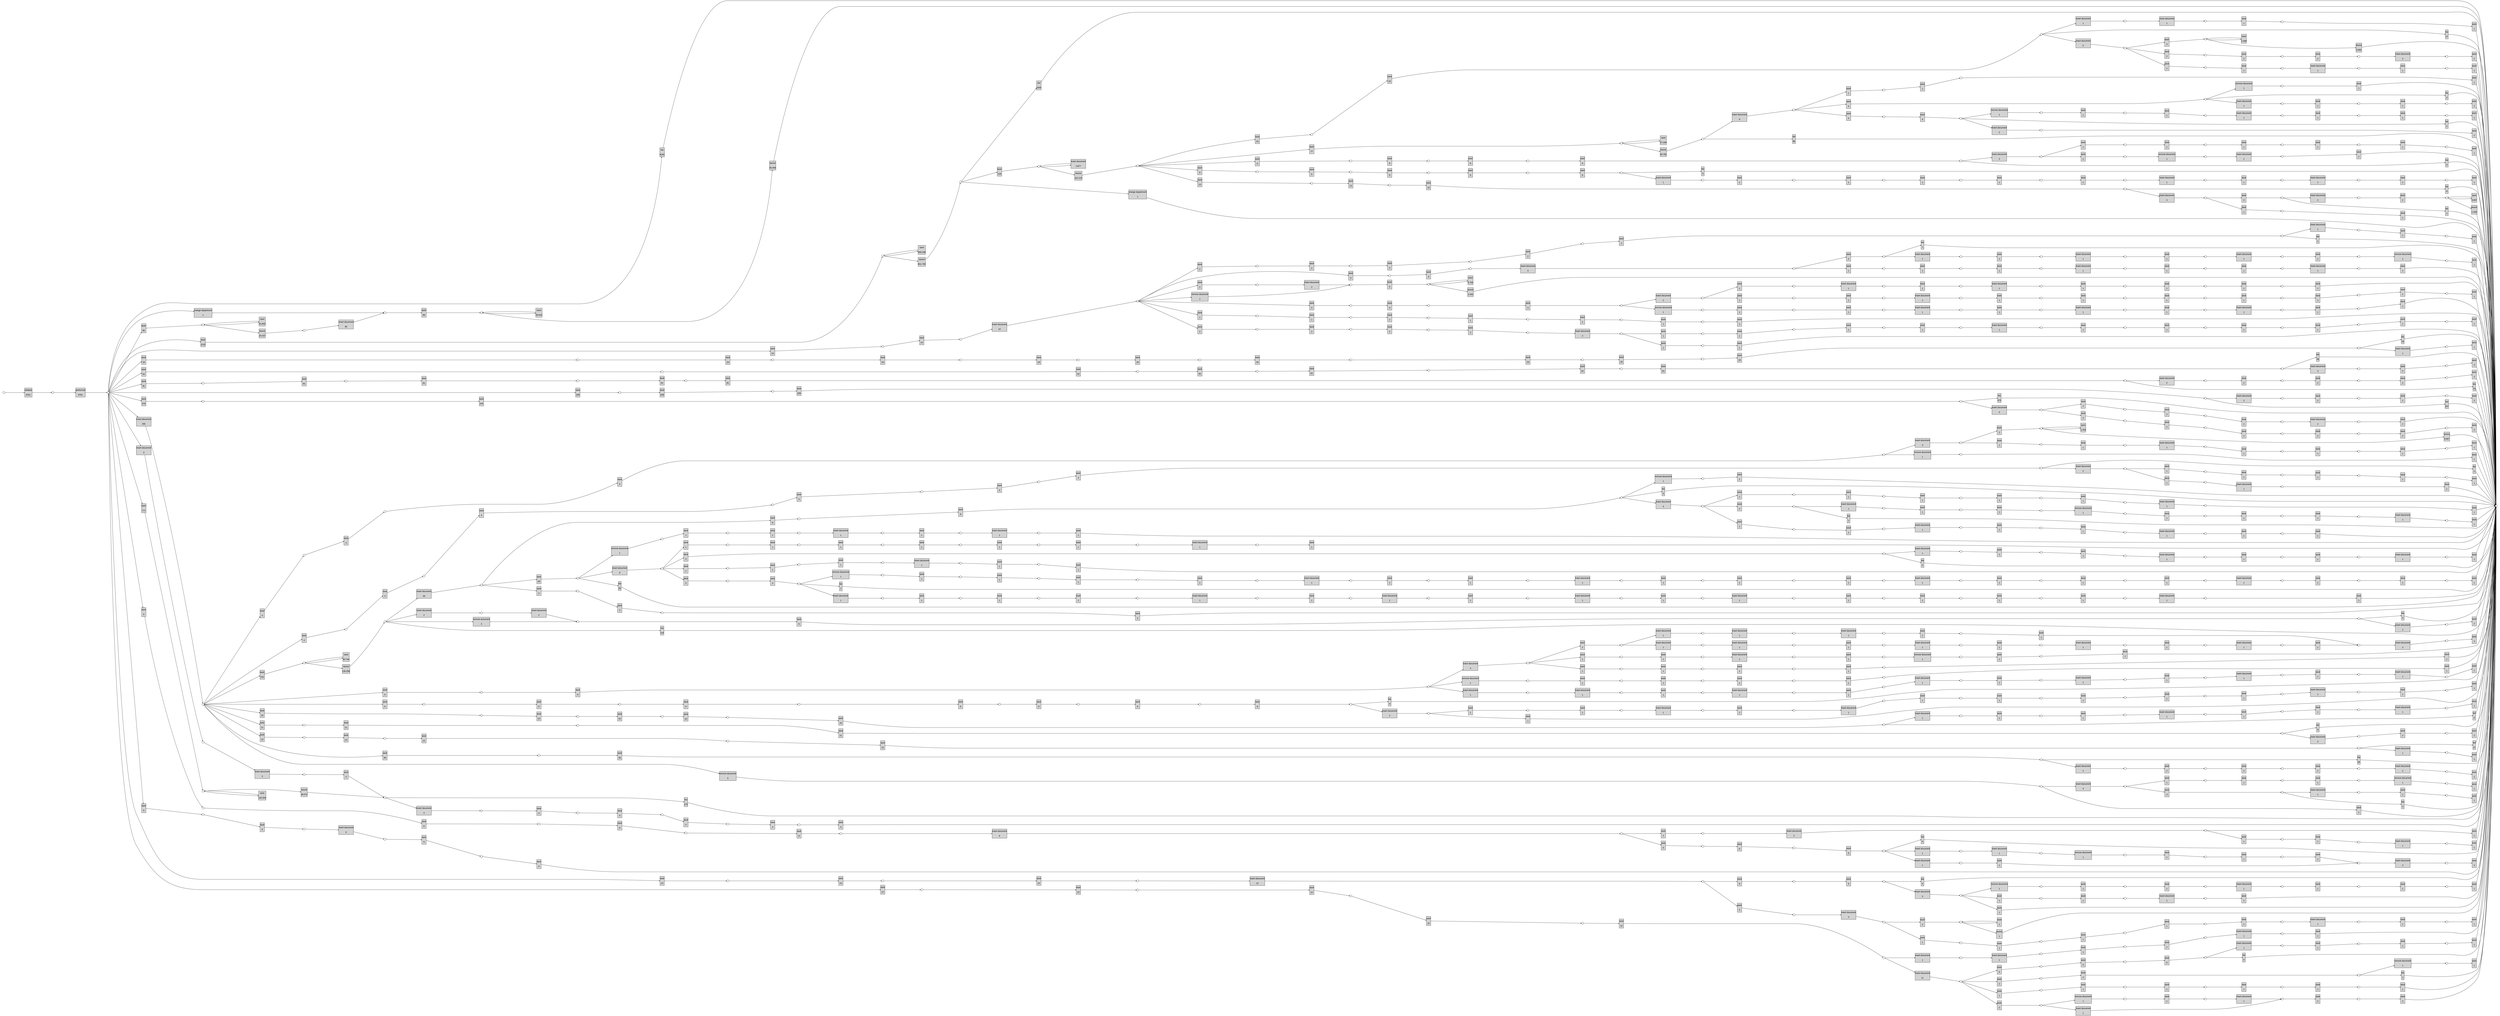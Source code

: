 digraph G { 
ranksep=".3"; fontsize="14"; remincross=true; margin="0.0,0.0"; fontname="Arial";rankdir="LR";
edge [arrowsize="0.5"];
node [height=".2",width=".2",fontname="Arial",fontsize="14"];
ratio=0.4;
id1 [shape="box",margin="0, 0.1",label="change department\n\n1",style="filled"];
id2 [shape="box",margin="0, 0.1",label="change department\n\n1",style="filled"];
id3 [shape="box",margin="0, 0.1",label="initialize\n\n8761",style="filled"];
id4 [shape="box",margin="0, 0.1",label="insert document\n\n255",style="filled"];
id5 [shape="box",margin="0, 0.1",label="insert document\n\n1",style="filled"];
id6 [shape="box",margin="0, 0.1",label="insert document\n\n1",style="filled"];
id7 [shape="box",margin="0, 0.1",label="insert document\n\n3",style="filled"];
id8 [shape="box",margin="0, 0.1",label="insert document\n\n1",style="filled"];
id9 [shape="box",margin="0, 0.1",label="insert document\n\n1",style="filled"];
id10 [shape="box",margin="0, 0.1",label="insert document\n\n1",style="filled"];
id11 [shape="box",margin="0, 0.1",label="insert document\n\n1",style="filled"];
id12 [shape="box",margin="0, 0.1",label="insert document\n\n1",style="filled"];
id13 [shape="box",margin="0, 0.1",label="insert document\n\n1",style="filled"];
id14 [shape="box",margin="0, 0.1",label="insert document\n\n2",style="filled"];
id15 [shape="box",margin="0, 0.1",label="insert document\n\n1",style="filled"];
id16 [shape="box",margin="0, 0.1",label="insert document\n\n1",style="filled"];
id17 [shape="box",margin="0, 0.1",label="insert document\n\n1",style="filled"];
id18 [shape="box",margin="0, 0.1",label="insert document\n\n1",style="filled"];
id19 [shape="box",margin="0, 0.1",label="insert document\n\n1",style="filled"];
id20 [shape="box",margin="0, 0.1",label="insert document\n\n1",style="filled"];
id21 [shape="box",margin="0, 0.1",label="insert document\n\n2",style="filled"];
id22 [shape="box",margin="0, 0.1",label="insert document\n\n1",style="filled"];
id23 [shape="box",margin="0, 0.1",label="insert document\n\n1",style="filled"];
id24 [shape="box",margin="0, 0.1",label="insert document\n\n3",style="filled"];
id25 [shape="box",margin="0, 0.1",label="insert document\n\n2",style="filled"];
id26 [shape="box",margin="0, 0.1",label="insert document\n\n2",style="filled"];
id27 [shape="box",margin="0, 0.1",label="insert document\n\n4",style="filled"];
id28 [shape="box",margin="0, 0.1",label="insert document\n\n1",style="filled"];
id29 [shape="box",margin="0, 0.1",label="insert document\n\n2",style="filled"];
id30 [shape="box",margin="0, 0.1",label="insert document\n\n85",style="filled"];
id31 [shape="box",margin="0, 0.1",label="insert document\n\n1",style="filled"];
id32 [shape="box",margin="0, 0.1",label="insert document\n\n3",style="filled"];
id33 [shape="box",margin="0, 0.1",label="insert document\n\n3",style="filled"];
id34 [shape="box",margin="0, 0.1",label="insert document\n\n4",style="filled"];
id35 [shape="box",margin="0, 0.1",label="insert document\n\n1",style="filled"];
id36 [shape="box",margin="0, 0.1",label="insert document\n\n1",style="filled"];
id37 [shape="box",margin="0, 0.1",label="insert document\n\n1",style="filled"];
id38 [shape="box",margin="0, 0.1",label="insert document\n\n1",style="filled"];
id39 [shape="box",margin="0, 0.1",label="insert document\n\n1",style="filled"];
id40 [shape="box",margin="0, 0.1",label="insert document\n\n4",style="filled"];
id41 [shape="box",margin="0, 0.1",label="insert document\n\n1",style="filled"];
id42 [shape="box",margin="0, 0.1",label="insert document\n\n1",style="filled"];
id43 [shape="box",margin="0, 0.1",label="insert document\n\n1",style="filled"];
id44 [shape="box",margin="0, 0.1",label="insert document\n\n1",style="filled"];
id45 [shape="box",margin="0, 0.1",label="insert document\n\n4",style="filled"];
id46 [shape="box",margin="0, 0.1",label="insert document\n\n1",style="filled"];
id47 [shape="box",margin="0, 0.1",label="insert document\n\n1",style="filled"];
id48 [shape="box",margin="0, 0.1",label="insert document\n\n1",style="filled"];
id49 [shape="box",margin="0, 0.1",label="insert document\n\n1",style="filled"];
id50 [shape="box",margin="0, 0.1",label="insert document\n\n1",style="filled"];
id51 [shape="box",margin="0, 0.1",label="insert document\n\n1",style="filled"];
id52 [shape="box",margin="0, 0.1",label="insert document\n\n2",style="filled"];
id53 [shape="box",margin="0, 0.1",label="insert document\n\n2",style="filled"];
id54 [shape="box",margin="0, 0.1",label="insert document\n\n2",style="filled"];
id55 [shape="box",margin="0, 0.1",label="insert document\n\n3",style="filled"];
id56 [shape="box",margin="0, 0.1",label="insert document\n\n1",style="filled"];
id57 [shape="box",margin="0, 0.1",label="insert document\n\n2",style="filled"];
id58 [shape="box",margin="0, 0.1",label="insert document\n\n1",style="filled"];
id59 [shape="box",margin="0, 0.1",label="insert document\n\n4",style="filled"];
id60 [shape="box",margin="0, 0.1",label="insert document\n\n1",style="filled"];
id61 [shape="box",margin="0, 0.1",label="insert document\n\n1",style="filled"];
id62 [shape="box",margin="0, 0.1",label="insert document\n\n1",style="filled"];
id63 [shape="box",margin="0, 0.1",label="insert document\n\n1",style="filled"];
id64 [shape="box",margin="0, 0.1",label="insert document\n\n1",style="filled"];
id65 [shape="box",margin="0, 0.1",label="insert document\n\n1",style="filled"];
id66 [shape="box",margin="0, 0.1",label="insert document\n\n1",style="filled"];
id67 [shape="box",margin="0, 0.1",label="insert document\n\n1",style="filled"];
id68 [shape="box",margin="0, 0.1",label="insert document\n\n2",style="filled"];
id69 [shape="box",margin="0, 0.1",label="insert document\n\n1",style="filled"];
id70 [shape="box",margin="0, 0.1",label="insert document\n\n1",style="filled"];
id71 [shape="box",margin="0, 0.1",label="insert document\n\n1",style="filled"];
id72 [shape="box",margin="0, 0.1",label="insert document\n\n1",style="filled"];
id73 [shape="box",margin="0, 0.1",label="insert document\n\n1",style="filled"];
id74 [shape="box",margin="0, 0.1",label="insert document\n\n1",style="filled"];
id75 [shape="box",margin="0, 0.1",label="insert document\n\n1",style="filled"];
id76 [shape="box",margin="0, 0.1",label="insert document\n\n1",style="filled"];
id77 [shape="box",margin="0, 0.1",label="insert document\n\n2",style="filled"];
id78 [shape="box",margin="0, 0.1",label="insert document\n\n1",style="filled"];
id79 [shape="box",margin="0, 0.1",label="insert document\n\n1",style="filled"];
id80 [shape="box",margin="0, 0.1",label="insert document\n\n39",style="filled"];
id81 [shape="box",margin="0, 0.1",label="insert document\n\n1",style="filled"];
id82 [shape="box",margin="0, 0.1",label="insert document\n\n1",style="filled"];
id83 [shape="box",margin="0, 0.1",label="insert document\n\n1",style="filled"];
id84 [shape="box",margin="0, 0.1",label="insert document\n\n1",style="filled"];
id85 [shape="box",margin="0, 0.1",label="insert document\n\n2",style="filled"];
id86 [shape="box",margin="0, 0.1",label="insert document\n\n1",style="filled"];
id87 [shape="box",margin="0, 0.1",label="insert document\n\n2",style="filled"];
id88 [shape="box",margin="0, 0.1",label="insert document\n\n2",style="filled"];
id89 [shape="box",margin="0, 0.1",label="insert document\n\n3.877",style="filled"];
id90 [shape="box",margin="0, 0.1",label="insert document\n\n9",style="filled"];
id91 [shape="box",margin="0, 0.1",label="insert document\n\n1",style="filled"];
id92 [shape="box",margin="0, 0.1",label="insert document\n\n8",style="filled"];
id93 [shape="box",margin="0, 0.1",label="insert document\n\n2",style="filled"];
id94 [shape="box",margin="0, 0.1",label="insert document\n\n1",style="filled"];
id95 [shape="box",margin="0, 0.1",label="insert document\n\n2",style="filled"];
id96 [shape="box",margin="0, 0.1",label="insert document\n\n1",style="filled"];
id97 [shape="box",margin="0, 0.1",label="insert document\n\n1",style="filled"];
id98 [shape="box",margin="0, 0.1",label="insert document\n\n1",style="filled"];
id99 [shape="box",margin="0, 0.1",label="insert document\n\n1",style="filled"];
id100 [shape="box",margin="0, 0.1",label="insert document\n\n1",style="filled"];
id101 [shape="box",margin="0, 0.1",label="insert document\n\n4",style="filled"];
id102 [shape="box",margin="0, 0.1",label="insert document\n\n2",style="filled"];
id103 [shape="box",margin="0, 0.1",label="insert document\n\n6",style="filled"];
id104 [shape="box",margin="0, 0.1",label="insert document\n\n1",style="filled"];
id105 [shape="box",margin="0, 0.1",label="insert document\n\n1",style="filled"];
id106 [shape="box",margin="0, 0.1",label="insert document\n\n2",style="filled"];
id107 [shape="box",margin="0, 0.1",label="insert document\n\n1",style="filled"];
id108 [shape="box",margin="0, 0.1",label="insert document\n\n1",style="filled"];
id109 [shape="box",margin="0, 0.1",label="insert document\n\n8",style="filled"];
id110 [shape="box",margin="0, 0.1",label="insert document\n\n2",style="filled"];
id111 [shape="box",margin="0, 0.1",label="insert document\n\n1",style="filled"];
id112 [shape="box",margin="0, 0.1",label="insert document\n\n1",style="filled"];
id113 [shape="box",margin="0, 0.1",label="insert document\n\n1",style="filled"];
id114 [shape="box",margin="0, 0.1",label="insert document\n\n1",style="filled"];
id115 [shape="box",margin="0, 0.1",label="insert document\n\n1",style="filled"];
id116 [shape="box",margin="0, 0.1",label="insert document\n\n2",style="filled"];
id117 [shape="box",margin="0, 0.1",label="insert document\n\n9",style="filled"];
id118 [shape="box",margin="0, 0.1",label="insert document\n\n12",style="filled"];
id119 [shape="box",margin="0, 0.1",label="insert document\n\n3",style="filled"];
id120 [shape="box",margin="0, 0.1",label="insert document\n\n1",style="filled"];
id121 [shape="box",margin="0, 0.1",label="insert document\n\n3",style="filled"];
id122 [shape="box",margin="0, 0.1",label="insert document\n\n1",style="filled"];
id123 [shape="box",margin="0, 0.1",label="insert document\n\n1",style="filled"];
id124 [shape="box",margin="0, 0.1",label="insert document\n\n1",style="filled"];
id125 [shape="box",margin="0, 0.1",label="insert document\n\n11",style="filled"];
id126 [shape="box",margin="0, 0.1",label="insert document\n\n1",style="filled"];
id127 [shape="box",margin="0, 0.1",label="insert document\n\n1",style="filled"];
id128 [shape="box",margin="0, 0.1",label="insert document\n\n1",style="filled"];
id129 [shape="box",margin="0, 0.1",label="insert document\n\n1",style="filled"];
id130 [shape="box",margin="0, 0.1",label="insert document\n\n1",style="filled"];
id131 [shape="box",margin="0, 0.1",label="insert document\n\n1",style="filled"];
id132 [shape="box",margin="0, 0.1",label="insert document\n\n14",style="filled"];
id133 [shape="box",margin="0, 0.1",label="insert document\n\n2",style="filled"];
id134 [shape="box",margin="0, 0.1",label="performed\n\n8761",style="filled"];
id135 [shape="box",margin="0, 0.1",label="remove document\n\n1",style="filled"];
id136 [shape="box",margin="0, 0.1",label="remove document\n\n1",style="filled"];
id137 [shape="box",margin="0, 0.1",label="remove document\n\n1",style="filled"];
id138 [shape="box",margin="0, 0.1",label="remove document\n\n5",style="filled"];
id139 [shape="box",margin="0, 0.1",label="remove document\n\n1",style="filled"];
id140 [shape="box",margin="0, 0.1",label="remove document\n\n1",style="filled"];
id141 [shape="box",margin="0, 0.1",label="remove document\n\n1",style="filled"];
id142 [shape="box",margin="0, 0.1",label="remove document\n\n1",style="filled"];
id143 [shape="box",margin="0, 0.1",label="remove document\n\n4",style="filled"];
id144 [shape="box",margin="0, 0.1",label="remove document\n\n1",style="filled"];
id145 [shape="box",margin="0, 0.1",label="remove document\n\n1",style="filled"];
id146 [shape="box",margin="0, 0.1",label="remove document\n\n1",style="filled"];
id147 [shape="box",margin="0, 0.1",label="remove document\n\n1",style="filled"];
id148 [shape="box",margin="0, 0.1",label="remove document\n\n1",style="filled"];
id149 [shape="box",margin="0, 0.1",label="remove document\n\n1",style="filled"];
id150 [shape="box",margin="0, 0.1",label="remove document\n\n1",style="filled"];
id151 [shape="box",margin="0, 0.1",label="remove document\n\n1",style="filled"];
id152 [shape="box",margin="0, 0.1",label="remove document\n\n1",style="filled"];
id153 [shape="box",margin="0, 0.1",label="remove document\n\n1",style="filled"];
id154 [shape="box",margin="0, 0.1",label="remove document\n\n1",style="filled"];
id155 [shape="box",margin="0, 0.1",label="save\n\n1",style="filled"];
id156 [shape="box",margin="0, 0.1",label="save\n\n1",style="filled"];
id157 [shape="box",margin="0, 0.1",label="save\n\n1",style="filled"];
id158 [shape="box",margin="0, 0.1",label="save\n\n1",style="filled"];
id159 [shape="box",margin="0, 0.1",label="save\n\n1",style="filled"];
id160 [shape="box",margin="0, 0.1",label="save\n\n1",style="filled"];
id161 [shape="box",margin="0, 0.1",label="save\n\n1",style="filled"];
id162 [shape="box",margin="0, 0.1",label="save\n\n1",style="filled"];
id163 [shape="box",margin="0, 0.1",label="save\n\n1",style="filled"];
id164 [shape="box",margin="0, 0.1",label="save\n\n1",style="filled"];
id165 [shape="box",margin="0, 0.1",label="save\n\n1",style="filled"];
id166 [shape="box",margin="0, 0.1",label="save\n\n1",style="filled"];
id167 [shape="box",margin="0, 0.1",label="save\n\n2",style="filled"];
id168 [shape="box",margin="0, 0.1",label="save\n\n2",style="filled"];
id169 [shape="box",margin="0, 0.1",label="save\n\n2",style="filled"];
id170 [shape="box",margin="0, 0.1",label="save\n\n2",style="filled"];
id171 [shape="box",margin="0, 0.1",label="save\n\n2",style="filled"];
id172 [shape="box",margin="0, 0.1",label="save\n\n1",style="filled"];
id173 [shape="box",margin="0, 0.1",label="save\n\n1",style="filled"];
id174 [shape="box",margin="0, 0.1",label="save\n\n1",style="filled"];
id175 [shape="box",margin="0, 0.1",label="save\n\n3",style="filled"];
id176 [shape="box",margin="0, 0.1",label="save\n\n3",style="filled"];
id177 [shape="box",margin="0, 0.1",label="save\n\n2",style="filled"];
id178 [shape="box",margin="0, 0.1",label="save\n\n1",style="filled"];
id179 [shape="box",margin="0, 0.1",label="save\n\n1",style="filled"];
id180 [shape="box",margin="0, 0.1",label="save\n\n1",style="filled"];
id181 [shape="box",margin="0, 0.1",label="save\n\n1",style="filled"];
id182 [shape="box",margin="0, 0.1",label="save\n\n1",style="filled"];
id183 [shape="box",margin="0, 0.1",label="save\n\n1",style="filled"];
id184 [shape="box",margin="0, 0.1",label="save\n\n1",style="filled"];
id185 [shape="box",margin="0, 0.1",label="save\n\n1",style="filled"];
id186 [shape="box",margin="0, 0.1",label="save\n\n1",style="filled"];
id187 [shape="box",margin="0, 0.1",label="save\n\n1",style="filled"];
id188 [shape="box",margin="0, 0.1",label="save\n\n1",style="filled"];
id189 [shape="box",margin="0, 0.1",label="save\n\n1",style="filled"];
id190 [shape="box",margin="0, 0.1",label="save\n\n3",style="filled"];
id191 [shape="box",margin="0, 0.1",label="save\n\n3",style="filled"];
id192 [shape="box",margin="0, 0.1",label="save\n\n3",style="filled"];
id193 [shape="box",margin="0, 0.1",label="save\n\n1",style="filled"];
id194 [shape="box",margin="0, 0.1",label="save\n\n1",style="filled"];
id195 [shape="box",margin="0, 0.1",label="save\n\n1",style="filled"];
id196 [shape="box",margin="0, 0.1",label="save\n\n1",style="filled"];
id197 [shape="box",margin="0, 0.1",label="save\n\n1",style="filled"];
id198 [shape="box",margin="0, 0.1",label="save\n\n1",style="filled"];
id199 [shape="box",margin="0, 0.1",label="save\n\n1",style="filled"];
id200 [shape="box",margin="0, 0.1",label="save\n\n1",style="filled"];
id201 [shape="box",margin="0, 0.1",label="save\n\n3",style="filled"];
id202 [shape="box",margin="0, 0.1",label="save\n\n1",style="filled"];
id203 [shape="box",margin="0, 0.1",label="save\n\n1",style="filled"];
id204 [shape="box",margin="0, 0.1",label="save\n\n1",style="filled"];
id205 [shape="box",margin="0, 0.1",label="save\n\n1",style="filled"];
id206 [shape="box",margin="0, 0.1",label="save\n\n3",style="filled"];
id207 [shape="box",margin="0, 0.1",label="save\n\n1",style="filled"];
id208 [shape="box",margin="0, 0.1",label="save\n\n1",style="filled"];
id209 [shape="box",margin="0, 0.1",label="save\n\n1",style="filled"];
id210 [shape="box",margin="0, 0.1",label="save\n\n1",style="filled"];
id211 [shape="box",margin="0, 0.1",label="save\n\n1",style="filled"];
id212 [shape="box",margin="0, 0.1",label="save\n\n1",style="filled"];
id213 [shape="box",margin="0, 0.1",label="save\n\n1",style="filled"];
id214 [shape="box",margin="0, 0.1",label="save\n\n1",style="filled"];
id215 [shape="box",margin="0, 0.1",label="save\n\n1",style="filled"];
id216 [shape="box",margin="0, 0.1",label="save\n\n2",style="filled"];
id217 [shape="box",margin="0, 0.1",label="save\n\n0.750",style="filled"];
id218 [shape="box",margin="0, 0.1",label="save\n\n19",style="filled"];
id219 [shape="box",margin="0, 0.1",label="save\n\n19",style="filled"];
id220 [shape="box",margin="0, 0.1",label="save\n\n19",style="filled"];
id221 [shape="box",margin="0, 0.1",label="save\n\n19",style="filled"];
id222 [shape="box",margin="0, 0.1",label="save\n\n19",style="filled"];
id223 [shape="box",margin="0, 0.1",label="save\n\n19",style="filled"];
id224 [shape="box",margin="0, 0.1",label="save\n\n19",style="filled"];
id225 [shape="box",margin="0, 0.1",label="save\n\n19",style="filled"];
id226 [shape="box",margin="0, 0.1",label="save\n\n19",style="filled"];
id227 [shape="box",margin="0, 0.1",label="save\n\n1",style="filled"];
id228 [shape="box",margin="0, 0.1",label="save\n\n52",style="filled"];
id229 [shape="box",margin="0, 0.1",label="save\n\n52",style="filled"];
id230 [shape="box",margin="0, 0.1",label="save\n\n52",style="filled"];
id231 [shape="box",margin="0, 0.1",label="save\n\n52",style="filled"];
id232 [shape="box",margin="0, 0.1",label="save\n\n52",style="filled"];
id233 [shape="box",margin="0, 0.1",label="save\n\n52",style="filled"];
id234 [shape="box",margin="0, 0.1",label="save\n\n3",style="filled"];
id235 [shape="box",margin="0, 0.1",label="save\n\n3",style="filled"];
id236 [shape="box",margin="0, 0.1",label="save\n\n1",style="filled"];
id237 [shape="box",margin="0, 0.1",label="save\n\n81",style="filled"];
id238 [shape="box",margin="0, 0.1",label="save\n\n81",style="filled"];
id239 [shape="box",margin="0, 0.1",label="save\n\n81",style="filled"];
id240 [shape="box",margin="0, 0.1",label="save\n\n81",style="filled"];
id241 [shape="box",margin="0, 0.1",label="save\n\n81",style="filled"];
id242 [shape="box",margin="0, 0.1",label="save\n\n2",style="filled"];
id243 [shape="box",margin="0, 0.1",label="save\n\n2",style="filled"];
id244 [shape="box",margin="0, 0.1",label="save\n\n2",style="filled"];
id245 [shape="box",margin="0, 0.1",label="save\n\n1",style="filled"];
id246 [shape="box",margin="0, 0.1",label="save\n\n2",style="filled"];
id247 [shape="box",margin="0, 0.1",label="save\n\n239",style="filled"];
id248 [shape="box",margin="0, 0.1",label="save\n\n239",style="filled"];
id249 [shape="box",margin="0, 0.1",label="save\n\n239",style="filled"];
id250 [shape="box",margin="0, 0.1",label="save\n\n1",style="filled"];
id251 [shape="box",margin="0, 0.1",label="save\n\n2",style="filled"];
id252 [shape="box",margin="0, 0.1",label="save\n\n2",style="filled"];
id253 [shape="box",margin="0, 0.1",label="save\n\n2",style="filled"];
id254 [shape="box",margin="0, 0.1",label="save\n\n476",style="filled"];
id255 [shape="box",margin="0, 0.1",label="save\n\n476",style="filled"];
id256 [shape="box",margin="0, 0.1",label="save\n\n2",style="filled"];
id257 [shape="box",margin="0, 0.1",label="save\n\n2",style="filled"];
id258 [shape="box",margin="0, 0.1",label="save\n\n2",style="filled"];
id259 [shape="box",margin="0, 0.1",label="save\n\n2",style="filled"];
id260 [shape="box",margin="0, 0.1",label="save\n\n2",style="filled"];
id261 [shape="box",margin="0, 0.1",label="save\n\n2",style="filled"];
id262 [shape="box",margin="0, 0.1",label="save\n\n2",style="filled"];
id263 [shape="box",margin="0, 0.1",label="save\n\n2",style="filled"];
id264 [shape="box",margin="0, 0.1",label="save\n\n2",style="filled"];
id265 [shape="box",margin="0, 0.1",label="save\n\n2",style="filled"];
id266 [shape="box",margin="0, 0.1",label="save\n\n1",style="filled"];
id267 [shape="box",margin="0, 0.1",label="save\n\n61.843",style="filled"];
id268 [shape="box",margin="0, 0.1",label="save\n\n29.542",style="filled"];
id269 [shape="box",margin="0, 0.1",label="save\n\n132.926",style="filled"];
id270 [shape="box",margin="0, 0.1",label="save\n\n3",style="filled"];
id271 [shape="box",margin="0, 0.1",label="save\n\n4",style="filled"];
id272 [shape="box",margin="0, 0.1",label="save\n\n4",style="filled"];
id273 [shape="box",margin="0, 0.1",label="save\n\n4",style="filled"];
id274 [shape="box",margin="0, 0.1",label="save\n\n4",style="filled"];
id275 [shape="box",margin="0, 0.1",label="save\n\n4",style="filled"];
id276 [shape="box",margin="0, 0.1",label="save\n\n1",style="filled"];
id277 [shape="box",margin="0, 0.1",label="save\n\n1",style="filled"];
id278 [shape="box",margin="0, 0.1",label="save\n\n1",style="filled"];
id279 [shape="box",margin="0, 0.1",label="save\n\n1",style="filled"];
id280 [shape="box",margin="0, 0.1",label="save\n\n1",style="filled"];
id281 [shape="box",margin="0, 0.1",label="save\n\n1",style="filled"];
id282 [shape="box",margin="0, 0.1",label="save\n\n1",style="filled"];
id283 [shape="box",margin="0, 0.1",label="save\n\n1",style="filled"];
id284 [shape="box",margin="0, 0.1",label="save\n\n1",style="filled"];
id285 [shape="box",margin="0, 0.1",label="save\n\n1",style="filled"];
id286 [shape="box",margin="0, 0.1",label="save\n\n1",style="filled"];
id287 [shape="box",margin="0, 0.1",label="save\n\n1",style="filled"];
id288 [shape="box",margin="0, 0.1",label="save\n\n1",style="filled"];
id289 [shape="box",margin="0, 0.1",label="save\n\n1",style="filled"];
id290 [shape="box",margin="0, 0.1",label="save\n\n1",style="filled"];
id291 [shape="box",margin="0, 0.1",label="save\n\n1",style="filled"];
id292 [shape="box",margin="0, 0.1",label="save\n\n1",style="filled"];
id293 [shape="box",margin="0, 0.1",label="save\n\n1",style="filled"];
id294 [shape="box",margin="0, 0.1",label="save\n\n1",style="filled"];
id295 [shape="box",margin="0, 0.1",label="save\n\n1",style="filled"];
id296 [shape="box",margin="0, 0.1",label="save\n\n1",style="filled"];
id297 [shape="box",margin="0, 0.1",label="save\n\n1",style="filled"];
id298 [shape="box",margin="0, 0.1",label="save\n\n1",style="filled"];
id299 [shape="box",margin="0, 0.1",label="save\n\n1",style="filled"];
id300 [shape="box",margin="0, 0.1",label="save\n\n1",style="filled"];
id301 [shape="box",margin="0, 0.1",label="save\n\n1",style="filled"];
id302 [shape="box",margin="0, 0.1",label="save\n\n3",style="filled"];
id303 [shape="box",margin="0, 0.1",label="save\n\n1",style="filled"];
id304 [shape="box",margin="0, 0.1",label="save\n\n8",style="filled"];
id305 [shape="box",margin="0, 0.1",label="save\n\n8",style="filled"];
id306 [shape="box",margin="0, 0.1",label="save\n\n2",style="filled"];
id307 [shape="box",margin="0, 0.1",label="save\n\n1",style="filled"];
id308 [shape="box",margin="0, 0.1",label="save\n\n1",style="filled"];
id309 [shape="box",margin="0, 0.1",label="save\n\n1",style="filled"];
id310 [shape="box",margin="0, 0.1",label="save\n\n1",style="filled"];
id311 [shape="box",margin="0, 0.1",label="save\n\n1",style="filled"];
id312 [shape="box",margin="0, 0.1",label="save\n\n1",style="filled"];
id313 [shape="box",margin="0, 0.1",label="save\n\n1",style="filled"];
id314 [shape="box",margin="0, 0.1",label="save\n\n1",style="filled"];
id315 [shape="box",margin="0, 0.1",label="save\n\n1",style="filled"];
id316 [shape="box",margin="0, 0.1",label="save\n\n1",style="filled"];
id317 [shape="box",margin="0, 0.1",label="save\n\n1",style="filled"];
id318 [shape="box",margin="0, 0.1",label="save\n\n1",style="filled"];
id319 [shape="box",margin="0, 0.1",label="save\n\n1",style="filled"];
id320 [shape="box",margin="0, 0.1",label="save\n\n1",style="filled"];
id321 [shape="box",margin="0, 0.1",label="save\n\n1",style="filled"];
id322 [shape="box",margin="0, 0.1",label="save\n\n1",style="filled"];
id323 [shape="box",margin="0, 0.1",label="save\n\n1",style="filled"];
id324 [shape="box",margin="0, 0.1",label="save\n\n1",style="filled"];
id325 [shape="box",margin="0, 0.1",label="save\n\n1",style="filled"];
id326 [shape="box",margin="0, 0.1",label="save\n\n1",style="filled"];
id327 [shape="box",margin="0, 0.1",label="save\n\n6",style="filled"];
id328 [shape="box",margin="0, 0.1",label="save\n\n2",style="filled"];
id329 [shape="box",margin="0, 0.1",label="save\n\n1",style="filled"];
id330 [shape="box",margin="0, 0.1",label="save\n\n4",style="filled"];
id331 [shape="box",margin="0, 0.1",label="save\n\n4",style="filled"];
id332 [shape="box",margin="0, 0.1",label="save\n\n4",style="filled"];
id333 [shape="box",margin="0, 0.1",label="save\n\n1.333",style="filled"];
id334 [shape="box",margin="0, 0.1",label="save\n\n1",style="filled"];
id335 [shape="box",margin="0, 0.1",label="save\n\n1",style="filled"];
id336 [shape="box",margin="0, 0.1",label="save\n\n1",style="filled"];
id337 [shape="box",margin="0, 0.1",label="save\n\n1",style="filled"];
id338 [shape="box",margin="0, 0.1",label="save\n\n1",style="filled"];
id339 [shape="box",margin="0, 0.1",label="save\n\n1",style="filled"];
id340 [shape="box",margin="0, 0.1",label="save\n\n1",style="filled"];
id341 [shape="box",margin="0, 0.1",label="save\n\n1",style="filled"];
id342 [shape="box",margin="0, 0.1",label="save\n\n4",style="filled"];
id343 [shape="box",margin="0, 0.1",label="save\n\n4",style="filled"];
id344 [shape="box",margin="0, 0.1",label="save\n\n4",style="filled"];
id345 [shape="box",margin="0, 0.1",label="save\n\n4",style="filled"];
id346 [shape="box",margin="0, 0.1",label="save\n\n4",style="filled"];
id347 [shape="box",margin="0, 0.1",label="save\n\n4",style="filled"];
id348 [shape="box",margin="0, 0.1",label="save\n\n1",style="filled"];
id349 [shape="box",margin="0, 0.1",label="save\n\n1",style="filled"];
id350 [shape="box",margin="0, 0.1",label="save\n\n1",style="filled"];
id351 [shape="box",margin="0, 0.1",label="save\n\n1",style="filled"];
id352 [shape="box",margin="0, 0.1",label="save\n\n1",style="filled"];
id353 [shape="box",margin="0, 0.1",label="save\n\n1",style="filled"];
id354 [shape="box",margin="0, 0.1",label="save\n\n1",style="filled"];
id355 [shape="box",margin="0, 0.1",label="save\n\n1",style="filled"];
id356 [shape="box",margin="0, 0.1",label="save\n\n1",style="filled"];
id357 [shape="box",margin="0, 0.1",label="save\n\n6",style="filled"];
id358 [shape="box",margin="0, 0.1",label="save\n\n6",style="filled"];
id359 [shape="box",margin="0, 0.1",label="save\n\n1",style="filled"];
id360 [shape="box",margin="0, 0.1",label="save\n\n1",style="filled"];
id361 [shape="box",margin="0, 0.1",label="save\n\n1",style="filled"];
id362 [shape="box",margin="0, 0.1",label="save\n\n1",style="filled"];
id363 [shape="box",margin="0, 0.1",label="save\n\n1",style="filled"];
id364 [shape="box",margin="0, 0.1",label="save\n\n2",style="filled"];
id365 [shape="box",margin="0, 0.1",label="save\n\n1",style="filled"];
id366 [shape="box",margin="0, 0.1",label="save\n\n1",style="filled"];
id367 [shape="box",margin="0, 0.1",label="save\n\n1",style="filled"];
id368 [shape="box",margin="0, 0.1",label="save\n\n1",style="filled"];
id369 [shape="box",margin="0, 0.1",label="save\n\n1",style="filled"];
id370 [shape="box",margin="0, 0.1",label="save\n\n1",style="filled"];
id371 [shape="box",margin="0, 0.1",label="save\n\n1",style="filled"];
id372 [shape="box",margin="0, 0.1",label="save\n\n2",style="filled"];
id373 [shape="box",margin="0, 0.1",label="save\n\n1",style="filled"];
id374 [shape="box",margin="0, 0.1",label="save\n\n1",style="filled"];
id375 [shape="box",margin="0, 0.1",label="save\n\n1",style="filled"];
id376 [shape="box",margin="0, 0.1",label="save\n\n1",style="filled"];
id377 [shape="box",margin="0, 0.1",label="save\n\n1",style="filled"];
id378 [shape="box",margin="0, 0.1",label="save\n\n1",style="filled"];
id379 [shape="box",margin="0, 0.1",label="save\n\n1",style="filled"];
id380 [shape="box",margin="0, 0.1",label="save\n\n1",style="filled"];
id381 [shape="box",margin="0, 0.1",label="save\n\n1",style="filled"];
id382 [shape="box",margin="0, 0.1",label="save\n\n1",style="filled"];
id383 [shape="box",margin="0, 0.1",label="save\n\n1",style="filled"];
id384 [shape="box",margin="0, 0.1",label="save\n\n1",style="filled"];
id385 [shape="box",margin="0, 0.1",label="save\n\n1",style="filled"];
id386 [shape="box",margin="0, 0.1",label="save\n\n30.744",style="filled"];
id387 [shape="box",margin="0, 0.1",label="save\n\n1",style="filled"];
id388 [shape="box",margin="0, 0.1",label="save\n\n1",style="filled"];
id389 [shape="box",margin="0, 0.1",label="save\n\n1",style="filled"];
id390 [shape="box",margin="0, 0.1",label="save\n\n6",style="filled"];
id391 [shape="box",margin="0, 0.1",label="save\n\n6",style="filled"];
id392 [shape="box",margin="0, 0.1",label="save\n\n6",style="filled"];
id393 [shape="box",margin="0, 0.1",label="save\n\n6",style="filled"];
id394 [shape="box",margin="0, 0.1",label="save\n\n6",style="filled"];
id395 [shape="box",margin="0, 0.1",label="save\n\n6",style="filled"];
id396 [shape="box",margin="0, 0.1",label="save\n\n6",style="filled"];
id397 [shape="box",margin="0, 0.1",label="save\n\n1",style="filled"];
id398 [shape="box",margin="0, 0.1",label="save\n\n1",style="filled"];
id399 [shape="box",margin="0, 0.1",label="save\n\n1",style="filled"];
id400 [shape="box",margin="0, 0.1",label="save\n\n1",style="filled"];
id401 [shape="box",margin="0, 0.1",label="save\n\n1",style="filled"];
id402 [shape="box",margin="0, 0.1",label="save\n\n1",style="filled"];
id403 [shape="box",margin="0, 0.1",label="save\n\n1",style="filled"];
id404 [shape="box",margin="0, 0.1",label="save\n\n1",style="filled"];
id405 [shape="box",margin="0, 0.1",label="save\n\n1",style="filled"];
id406 [shape="box",margin="0, 0.1",label="save\n\n1",style="filled"];
id407 [shape="box",margin="0, 0.1",label="save\n\n1",style="filled"];
id408 [shape="box",margin="0, 0.1",label="save\n\n10",style="filled"];
id409 [shape="box",margin="0, 0.1",label="save\n\n10",style="filled"];
id410 [shape="box",margin="0, 0.1",label="save\n\n10",style="filled"];
id411 [shape="box",margin="0, 0.1",label="save\n\n10",style="filled"];
id412 [shape="box",margin="0, 0.1",label="save\n\n10",style="filled"];
id413 [shape="box",margin="0, 0.1",label="save\n\n1",style="filled"];
id414 [shape="box",margin="0, 0.1",label="save\n\n1",style="filled"];
id415 [shape="box",margin="0, 0.1",label="save\n\n1",style="filled"];
id416 [shape="box",margin="0, 0.1",label="save\n\n2",style="filled"];
id417 [shape="box",margin="0, 0.1",label="save\n\n1",style="filled"];
id418 [shape="box",margin="0, 0.1",label="save\n\n1",style="filled"];
id419 [shape="box",margin="0, 0.1",label="save\n\n11",style="filled"];
id420 [shape="box",margin="0, 0.1",label="save\n\n11",style="filled"];
id421 [shape="box",margin="0, 0.1",label="save\n\n11",style="filled"];
id422 [shape="box",margin="0, 0.1",label="save\n\n2",style="filled"];
id423 [shape="box",margin="0, 0.1",label="save\n\n2",style="filled"];
id424 [shape="box",margin="0, 0.1",label="save\n\n2",style="filled"];
id425 [shape="box",margin="0, 0.1",label="save\n\n12",style="filled"];
id426 [shape="box",margin="0, 0.1",label="save\n\n12",style="filled"];
id427 [shape="box",margin="0, 0.1",label="save\n\n12",style="filled"];
id428 [shape="box",margin="0, 0.1",label="save\n\n12",style="filled"];
id429 [shape="box",margin="0, 0.1",label="save\n\n2",style="filled"];
id430 [shape="box",margin="0, 0.1",label="save\n\n1",style="filled"];
id431 [shape="box",margin="0, 0.1",label="save\n\n36",style="filled"];
id432 [shape="box",margin="0, 0.1",label="save\n\n36",style="filled"];
id433 [shape="box",margin="0, 0.1",label="save\n\n2",style="filled"];
id434 [shape="box",margin="0, 0.1",label="save\n\n2",style="filled"];
id435 [shape="box",margin="0, 0.1",label="save\n\n2",style="filled"];
id436 [shape="box",margin="0, 0.1",label="save\n\n2",style="filled"];
id437 [shape="box",margin="0, 0.1",label="save\n\n29",style="filled"];
id438 [shape="box",margin="0, 0.1",label="save\n\n480.208",style="filled"];
id439 [shape="box",margin="0, 0.1",label="save\n\n37.208",style="filled"];
id440 [shape="box",margin="0, 0.1",label="save\n\n1",style="filled"];
id441 [shape="box",margin="0, 0.1",label="save\n\n1",style="filled"];
id442 [shape="box",margin="0, 0.1",label="save\n\n1",style="filled"];
id443 [shape="box",margin="0, 0.1",label="save\n\n4",style="filled"];
id444 [shape="box",margin="0, 0.1",label="save\n\n1",style="filled"];
id445 [shape="box",margin="0, 0.1",label="save\n\n1",style="filled"];
id446 [shape="box",margin="0, 0.1",label="save\n\n1",style="filled"];
id447 [shape="box",margin="0, 0.1",label="save\n\n1",style="filled"];
id448 [shape="box",margin="0, 0.1",label="save\n\n4",style="filled"];
id449 [shape="box",margin="0, 0.1",label="save\n\n4",style="filled"];
id450 [shape="box",margin="0, 0.1",label="save\n\n2",style="filled"];
id451 [shape="box",margin="0, 0.1",label="save\n\n1",style="filled"];
id452 [shape="box",margin="0, 0.1",label="save\n\n1",style="filled"];
id453 [shape="box",margin="0, 0.1",label="save\n\n1",style="filled"];
id454 [shape="box",margin="0, 0.1",label="save\n\n1",style="filled"];
id455 [shape="box",margin="0, 0.1",label="save\n\n1",style="filled"];
id456 [shape="box",margin="0, 0.1",label="save\n\n6",style="filled"];
id457 [shape="box",margin="0, 0.1",label="save\n\n6",style="filled"];
id458 [shape="box",margin="0, 0.1",label="save\n\n6",style="filled"];
id459 [shape="box",margin="0, 0.1",label="save\n\n6",style="filled"];
id460 [shape="box",margin="0, 0.1",label="save\n\n3",style="filled"];
id461 [shape="box",margin="0, 0.1",label="save\n\n1",style="filled"];
id462 [shape="box",margin="0, 0.1",label="save\n\n1",style="filled"];
id463 [shape="box",margin="0, 0.1",label="save\n\n1",style="filled"];
id464 [shape="box",margin="0, 0.1",label="save\n\n1",style="filled"];
id465 [shape="box",margin="0, 0.1",label="save\n\n1",style="filled"];
id466 [shape="box",margin="0, 0.1",label="save\n\n1",style="filled"];
id467 [shape="box",margin="0, 0.1",label="save\n\n1",style="filled"];
id468 [shape="box",margin="0, 0.1",label="save\n\n1",style="filled"];
id469 [shape="box",margin="0, 0.1",label="save\n\n6",style="filled"];
id470 [shape="box",margin="0, 0.1",label="save\n\n6",style="filled"];
id471 [shape="box",margin="0, 0.1",label="save\n\n6",style="filled"];
id472 [shape="box",margin="0, 0.1",label="save\n\n6",style="filled"];
id473 [shape="box",margin="0, 0.1",label="save\n\n6",style="filled"];
id474 [shape="box",margin="0, 0.1",label="save\n\n1",style="filled"];
id475 [shape="box",margin="0, 0.1",label="save\n\n1",style="filled"];
id476 [shape="box",margin="0, 0.1",label="save\n\n1",style="filled"];
id477 [shape="box",margin="0, 0.1",label="save\n\n1",style="filled"];
id478 [shape="box",margin="0, 0.1",label="save\n\n1",style="filled"];
id479 [shape="box",margin="0, 0.1",label="save\n\n1",style="filled"];
id480 [shape="box",margin="0, 0.1",label="save\n\n1",style="filled"];
id481 [shape="box",margin="0, 0.1",label="save\n\n1",style="filled"];
id482 [shape="box",margin="0, 0.1",label="save\n\n13",style="filled"];
id483 [shape="box",margin="0, 0.1",label="save\n\n13",style="filled"];
id484 [shape="box",margin="0, 0.1",label="save\n\n13",style="filled"];
id485 [shape="box",margin="0, 0.1",label="save\n\n1",style="filled"];
id486 [shape="box",margin="0, 0.1",label="save\n\n1",style="filled"];
id487 [shape="box",margin="0, 0.1",label="save\n\n3",style="filled"];
id488 [shape="box",margin="0, 0.1",label="save\n\n1",style="filled"];
id489 [shape="box",margin="0, 0.1",label="save\n\n0.667",style="filled"];
id490 [shape="box",margin="0, 0.1",label="save\n\n24",style="filled"];
id491 [shape="box",margin="0, 0.1",label="save\n\n24",style="filled"];
id492 [shape="box",margin="0, 0.1",label="save\n\n1",style="filled"];
id493 [shape="box",margin="0, 0.1",label="save\n\n2.308",style="filled"];
id494 [shape="box",margin="0, 0.1",label="save\n\n1",style="filled"];
id495 [shape="box",margin="0, 0.1",label="save\n\n1",style="filled"];
id496 [shape="box",margin="0, 0.1",label="save\n\n1",style="filled"];
id497 [shape="box",margin="0, 0.1",label="save\n\n1",style="filled"];
id498 [shape="box",margin="0, 0.1",label="save\n\n2",style="filled"];
id499 [shape="box",margin="0, 0.1",label="save\n\n2",style="filled"];
id500 [shape="box",margin="0, 0.1",label="save\n\n2",style="filled"];
id501 [shape="box",margin="0, 0.1",label="save\n\n2",style="filled"];
id502 [shape="box",margin="0, 0.1",label="save\n\n1",style="filled"];
id503 [shape="box",margin="0, 0.1",label="save\n\n1",style="filled"];
id504 [shape="box",margin="0, 0.1",label="save\n\n8",style="filled"];
id505 [shape="box",margin="0, 0.1",label="save\n\n8",style="filled"];
id506 [shape="box",margin="0, 0.1",label="save\n\n8",style="filled"];
id507 [shape="box",margin="0, 0.1",label="save\n\n8",style="filled"];
id508 [shape="box",margin="0, 0.1",label="save\n\n2",style="filled"];
id509 [shape="box",margin="0, 0.1",label="save\n\n1",style="filled"];
id510 [shape="box",margin="0, 0.1",label="save\n\n1",style="filled"];
id511 [shape="box",margin="0, 0.1",label="save\n\n1",style="filled"];
id512 [shape="box",margin="0, 0.1",label="save\n\n1",style="filled"];
id513 [shape="box",margin="0, 0.1",label="save\n\n1",style="filled"];
id514 [shape="box",margin="0, 0.1",label="save\n\n1",style="filled"];
id515 [shape="box",margin="0, 0.1",label="save\n\n6",style="filled"];
id516 [shape="box",margin="0, 0.1",label="save\n\n6",style="filled"];
id517 [shape="box",margin="0, 0.1",label="save\n\n6",style="filled"];
id518 [shape="box",margin="0, 0.1",label="save\n\n1",style="filled"];
id519 [shape="box",margin="0, 0.1",label="save\n\n1",style="filled"];
id520 [shape="box",margin="0, 0.1",label="save\n\n1",style="filled"];
id521 [shape="box",margin="0, 0.1",label="save\n\n1",style="filled"];
id522 [shape="box",margin="0, 0.1",label="save\n\n2",style="filled"];
id523 [shape="box",margin="0, 0.1",label="save\n\n9",style="filled"];
id524 [shape="box",margin="0, 0.1",label="save\n\n1",style="filled"];
id525 [shape="box",margin="0, 0.1",label="save\n\n9",style="filled"];
id526 [shape="box",margin="0, 0.1",label="save\n\n9",style="filled"];
id527 [shape="box",margin="0, 0.1",label="save\n\n9",style="filled"];
id528 [shape="box",margin="0, 0.1",label="save\n\n12",style="filled"];
id529 [shape="box",margin="0, 0.1",label="save\n\n12",style="filled"];
id530 [shape="box",margin="0, 0.1",label="save\n\n12",style="filled"];
id531 [shape="box",margin="0, 0.1",label="save\n\n3",style="filled"];
id532 [shape="box",margin="0, 0.1",label="save\n\n1",style="filled"];
id533 [shape="box",margin="0, 0.1",label="save\n\n1",style="filled"];
id534 [shape="box",margin="0, 0.1",label="save\n\n1",style="filled"];
id535 [shape="box",margin="0, 0.1",label="save\n\n1",style="filled"];
id536 [shape="box",margin="0, 0.1",label="save\n\n1",style="filled"];
id537 [shape="box",margin="0, 0.1",label="save\n\n1",style="filled"];
id538 [shape="box",margin="0, 0.1",label="save\n\n1",style="filled"];
id539 [shape="box",margin="0, 0.1",label="save\n\n1",style="filled"];
id540 [shape="box",margin="0, 0.1",label="save\n\n1",style="filled"];
id541 [shape="box",margin="0, 0.1",label="save\n\n9",style="filled"];
id542 [shape="box",margin="0, 0.1",label="save\n\n9",style="filled"];
id543 [shape="box",margin="0, 0.1",label="save\n\n1",style="filled"];
id544 [shape="box",margin="0, 0.1",label="save\n\n1",style="filled"];
id545 [shape="box",margin="0, 0.1",label="save\n\n1",style="filled"];
id546 [shape="box",margin="0, 0.1",label="save\n\n1",style="filled"];
id547 [shape="box",margin="0, 0.1",label="save\n\n1",style="filled"];
id548 [shape="box",margin="0, 0.1",label="save\n\n1",style="filled"];
id549 [shape="box",margin="0, 0.1",label="save\n\n1",style="filled"];
id550 [shape="box",margin="0, 0.1",label="save\n\n1",style="filled"];
id551 [shape="box",margin="0, 0.1",label="save\n\n1",style="filled"];
id552 [shape="box",margin="0, 0.1",label="save\n\n1",style="filled"];
id553 [shape="box",margin="0, 0.1",label="save\n\n1",style="filled"];
id554 [shape="box",margin="0, 0.1",label="save\n\n12",style="filled"];
id555 [shape="box",margin="0, 0.1",label="save\n\n12",style="filled"];
id556 [shape="box",margin="0, 0.1",label="save\n\n12",style="filled"];
id557 [shape="box",margin="0, 0.1",label="save\n\n12",style="filled"];
id558 [shape="box",margin="0, 0.1",label="save\n\n12",style="filled"];
id559 [shape="box",margin="0, 0.1",label="save\n\n1",style="filled"];
id560 [shape="box",margin="0, 0.1",label="save\n\n1",style="filled"];
id561 [shape="box",margin="0, 0.1",label="save\n\n1",style="filled"];
id562 [shape="box",margin="0, 0.1",label="save\n\n1",style="filled"];
id563 [shape="box",margin="0, 0.1",label="save\n\n1",style="filled"];
id564 [shape="box",margin="0, 0.1",label="save\n\n1",style="filled"];
id565 [shape="box",margin="0, 0.1",label="save\n\n2",style="filled"];
id566 [shape="box",margin="0, 0.1",label="save\n\n1",style="filled"];
id567 [shape="box",margin="0, 0.1",label="save\n\n1",style="filled"];
id568 [shape="box",margin="0, 0.1",label="save\n\n2",style="filled"];
id569 [shape="box",margin="0, 0.1",label="save\n\n2",style="filled"];
id570 [shape="box",margin="0, 0.1",label="save\n\n1",style="filled"];
id571 [shape="box",margin="0, 0.1",label="save\n\n2",style="filled"];
id572 [shape="box",margin="0, 0.1",label="save\n\n2",style="filled"];
id573 [shape="box",margin="0, 0.1",label="save\n\n1",style="filled"];
id574 [shape="box",margin="0, 0.1",label="save\n\n6",style="filled"];
id575 [shape="box",margin="0, 0.1",label="save\n\n6",style="filled"];
id576 [shape="box",margin="0, 0.1",label="save\n\n6",style="filled"];
id577 [shape="box",margin="0, 0.1",label="save\n\n1",style="filled"];
id578 [shape="box",margin="0, 0.1",label="save\n\n1",style="filled"];
id579 [shape="box",margin="0, 0.1",label="save\n\n1",style="filled"];
id580 [shape="box",margin="0, 0.1",label="save\n\n1",style="filled"];
id581 [shape="box",margin="0, 0.1",label="save\n\n1",style="filled"];
id582 [shape="box",margin="0, 0.1",label="save\n\n1",style="filled"];
id583 [shape="box",margin="0, 0.1",label="save\n\n1",style="filled"];
id584 [shape="box",margin="0, 0.1",label="save\n\n14",style="filled"];
id585 [shape="box",margin="0, 0.1",label="save\n\n14",style="filled"];
id586 [shape="box",margin="0, 0.1",label="save\n\n1",style="filled"];
id587 [shape="box",margin="0, 0.1",label="save\n\n1",style="filled"];
id588 [shape="box",margin="0, 0.1",label="save\n\n1",style="filled"];
id589 [shape="box",margin="0, 0.1",label="save\n\n1",style="filled"];
id590 [shape="box",margin="0, 0.1",label="save\n\n1",style="filled"];
id591 [shape="box",margin="0, 0.1",label="save\n\n1",style="filled"];
id592 [shape="box",margin="0, 0.1",label="save\n\n1",style="filled"];
id593 [shape="box",margin="0, 0.1",label="save\n\n1",style="filled"];
id594 [shape="box",margin="0, 0.1",label="save\n\n2",style="filled"];
id595 [shape="box",margin="0, 0.1",label="save\n\n2",style="filled"];
id596 [shape="box",margin="0, 0.1",label="save\n\n2",style="filled"];
id597 [shape="box",margin="0, 0.1",label="save\n\n2",style="filled"];
id598 [shape="box",margin="0, 0.1",label="save\n\n1",style="filled"];
id599 [shape="box",margin="0, 0.1",label="save\n\n1",style="filled"];
id600 [shape="box",margin="0, 0.1",label="tau\n\n1",style="filled"];
id601 [shape="box",margin="0, 0.1",label="tau\n\n1",style="filled"];
id602 [shape="box",margin="0, 0.1",label="tau\n\n1",style="filled"];
id603 [shape="box",margin="0, 0.1",label="tau\n\n18",style="filled"];
id604 [shape="box",margin="0, 0.1",label="tau\n\n49",style="filled"];
id605 [shape="box",margin="0, 0.1",label="tau\n\n79",style="filled"];
id606 [shape="box",margin="0, 0.1",label="tau\n\n237",style="filled"];
id607 [shape="box",margin="0, 0.1",label="tau\n\n472",style="filled"];
id608 [shape="box",margin="0, 0.1",label="tau\n\n170",style="filled"];
id609 [shape="box",margin="0, 0.1",label="tau\n\n3",style="filled"];
id610 [shape="box",margin="0, 0.1",label="tau\n\n1",style="filled"];
id611 [shape="box",margin="0, 0.1",label="tau\n\n2",style="filled"];
id612 [shape="box",margin="0, 0.1",label="tau\n\n4",style="filled"];
id613 [shape="box",margin="0, 0.1",label="tau\n\n2",style="filled"];
id614 [shape="box",margin="0, 0.1",label="tau\n\n4",style="filled"];
id615 [shape="box",margin="0, 0.1",label="tau\n\n116",style="filled"];
id616 [shape="box",margin="0, 0.1",label="tau\n\n9",style="filled"];
id617 [shape="box",margin="0, 0.1",label="tau\n\n9",style="filled"];
id618 [shape="box",margin="0, 0.1",label="tau\n\n11",style="filled"];
id619 [shape="box",margin="0, 0.1",label="tau\n\n34",style="filled"];
id620 [shape="box",margin="0, 0.1",label="tau\n\n1005",style="filled"];
id621 [shape="box",margin="0, 0.1",label="tau\n\n68",style="filled"];
id622 [shape="box",margin="0, 0.1",label="tau\n\n20",style="filled"];
id623 [shape="box",margin="0, 0.1",label="tau\n\n2",style="filled"];
id624 [shape="box",margin="0, 0.1",label="tau\n\n1",style="filled"];
id625 [shape="box",margin="0, 0.1",label="tau\n\n4",style="filled"];
id626 [shape="box",margin="0, 0.1",label="tau\n\n2",style="filled"];
id627 [shape="box",margin="0, 0.1",label="tau\n\n5",style="filled"];
id628 [shape="box",margin="0, 0.1",label="tau\n\n9",style="filled"];
id629 [shape="box",margin="0, 0.1",label="tau\n\n1",style="filled"];
id630 [shape="box",margin="0, 0.1",label="tau\n\n17",style="filled"];
id631 [shape="box",margin="0, 0.1",label="tau\n\n4",style="filled"];
id632 [shape="box",margin="0, 0.1",label="tau\n\n6192",style="filled"];
id633 [shape="box",margin="0, 0.1",label="tau\n\n6",style="filled"];
id634 [shape="box",margin="0, 0.1",label="tau\n\n1",style="filled"];
id635 [shape="box",margin="0, 0.1",label="tau\n\n5",style="filled"];
id636 [shape="box",margin="0, 0.1",label="tauin\n\n3",style="filled"];
id637 [shape="box",margin="0, 0.1",label="tauin\n\n85",style="filled"];
id638 [shape="box",margin="0, 0.1",label="tauin\n\n86",style="filled"];
id639 [shape="box",margin="0, 0.1",label="tauin\n\n171",style="filled"];
id640 [shape="box",margin="0, 0.1",label="tauin\n\n2",style="filled"];
id641 [shape="box",margin="0, 0.1",label="tauin\n\n161",style="filled"];
id642 [shape="box",margin="0, 0.1",label="tauin\n\n1132",style="filled"];
id643 [shape="box",margin="0, 0.1",label="tauin\n\n126",style="filled"];
id644 [shape="box",margin="0, 0.1",label="tauin\n\n77",style="filled"];
id645 [shape="box",margin="0, 0.1",label="tauin\n\n2",style="filled"];
id646 [shape="box",margin="0, 0.1",label="tauin\n\n3",style="filled"];
id647 [shape="box",margin="0, 0.1",label="tauin\n\n2",style="filled"];
id648 [shape="box",margin="0, 0.1",label="tauout\n\n2.250",style="filled"];
id649 [shape="box",margin="0, 0.1",label="tauout\n\n23.157",style="filled"];
id650 [shape="box",margin="0, 0.1",label="tauout\n\n56.458",style="filled"];
id651 [shape="box",margin="0, 0.1",label="tauout\n\n38.074",style="filled"];
id652 [shape="box",margin="0, 0.1",label="tauout\n\n0.667",style="filled"];
id653 [shape="box",margin="0, 0.1",label="tauout\n\n130.256",style="filled"];
id654 [shape="box",margin="0, 0.1",label="tauout\n\n651.793",style="filled"];
id655 [shape="box",margin="0, 0.1",label="tauout\n\n122.123",style="filled"];
id656 [shape="box",margin="0, 0.1",label="tauout\n\n39.792",style="filled"];
id657 [shape="box",margin="0, 0.1",label="tauout\n\n1.333",style="filled"];
id658 [shape="box",margin="0, 0.1",label="tauout\n\n0.692",style="filled"];
id659 [shape="box",margin="0, 0.1",label="tauout\n\n1",style="filled"];
id660 [shape="circle",label=""];
id661 [shape="circle",label=""];
id662 [shape="circle",label=""];
id663 [shape="circle",label=""];
id664 [shape="circle",label=""];
id665 [shape="circle",label=""];
id666 [shape="circle",label=""];
id667 [shape="circle",label=""];
id668 [shape="circle",label=""];
id669 [shape="circle",label=""];
id670 [shape="circle",label=""];
id671 [shape="circle",label=""];
id672 [shape="circle",label=""];
id673 [shape="circle",label=""];
id674 [shape="circle",label=""];
id675 [shape="circle",label=""];
id676 [shape="circle",label=""];
id677 [shape="circle",label=""];
id678 [shape="circle",label=""];
id679 [shape="circle",label=""];
id680 [shape="circle",label=""];
id681 [shape="circle",label=""];
id682 [shape="circle",label=""];
id683 [shape="circle",label=""];
id684 [shape="circle",label=""];
id685 [shape="circle",label=""];
id686 [shape="circle",label=""];
id687 [shape="circle",label=""];
id688 [shape="circle",label=""];
id689 [shape="circle",label=""];
id690 [shape="circle",label=""];
id691 [shape="circle",label=""];
id692 [shape="circle",label=""];
id693 [shape="circle",label=""];
id694 [shape="circle",label=""];
id695 [shape="circle",label=""];
id696 [shape="circle",label=""];
id697 [shape="circle",label=""];
id698 [shape="circle",label=""];
id699 [shape="circle",label=""];
id700 [shape="circle",label=""];
id701 [shape="circle",label=""];
id702 [shape="circle",label=""];
id703 [shape="circle",label=""];
id704 [shape="circle",label=""];
id705 [shape="circle",label=""];
id706 [shape="circle",label=""];
id707 [shape="circle",label=""];
id708 [shape="circle",label=""];
id709 [shape="circle",label=""];
id710 [shape="circle",label=""];
id711 [shape="circle",label=""];
id712 [shape="circle",label=""];
id713 [shape="circle",label=""];
id714 [shape="circle",label=""];
id715 [shape="circle",label=""];
id716 [shape="circle",label=""];
id717 [shape="circle",label=""];
id718 [shape="circle",label=""];
id719 [shape="circle",label=""];
id720 [shape="circle",label=""];
id721 [shape="circle",label=""];
id722 [shape="circle",label=""];
id723 [shape="circle",label=""];
id724 [shape="circle",label=""];
id725 [shape="circle",label=""];
id726 [shape="circle",label=""];
id727 [shape="circle",label=""];
id728 [shape="circle",label=""];
id729 [shape="circle",label=""];
id730 [shape="circle",label=""];
id731 [shape="circle",label=""];
id732 [shape="circle",label=""];
id733 [shape="circle",label=""];
id734 [shape="circle",label=""];
id735 [shape="circle",label=""];
id736 [shape="circle",label=""];
id737 [shape="circle",label=""];
id738 [shape="circle",label=""];
id739 [shape="circle",label=""];
id740 [shape="circle",label=""];
id741 [shape="circle",label=""];
id742 [shape="circle",label=""];
id743 [shape="circle",label=""];
id744 [shape="circle",label=""];
id745 [shape="circle",label=""];
id746 [shape="circle",label=""];
id747 [shape="circle",label=""];
id748 [shape="circle",label=""];
id749 [shape="circle",label=""];
id750 [shape="circle",label=""];
id751 [shape="circle",label=""];
id752 [shape="circle",label=""];
id753 [shape="circle",label=""];
id754 [shape="circle",label=""];
id755 [shape="circle",label=""];
id756 [shape="circle",label=""];
id757 [shape="circle",label=""];
id758 [shape="circle",label=""];
id759 [shape="circle",label=""];
id760 [shape="circle",label=""];
id761 [shape="circle",label=""];
id762 [shape="circle",label=""];
id763 [shape="circle",label=""];
id764 [shape="circle",label=""];
id765 [shape="circle",label=""];
id766 [shape="circle",label=""];
id767 [shape="circle",label=""];
id768 [shape="circle",label=""];
id769 [shape="circle",label=""];
id770 [shape="circle",label=""];
id771 [shape="circle",label=""];
id772 [shape="circle",label=""];
id773 [shape="circle",label=""];
id774 [shape="circle",label=""];
id775 [shape="circle",label=""];
id776 [shape="circle",label=""];
id777 [shape="circle",label=""];
id778 [shape="circle",label=""];
id779 [shape="circle",label=""];
id780 [shape="circle",label=""];
id781 [shape="circle",label=""];
id782 [shape="circle",label=""];
id783 [shape="circle",label=""];
id784 [shape="circle",label=""];
id785 [shape="circle",label=""];
id786 [shape="circle",label=""];
id787 [shape="circle",label=""];
id788 [shape="circle",label=""];
id789 [shape="circle",label=""];
id790 [shape="circle",label=""];
id791 [shape="circle",label=""];
id792 [shape="circle",label=""];
id793 [shape="circle",label=""];
id794 [shape="circle",label=""];
id795 [shape="circle",label=""];
id796 [shape="circle",label=""];
id797 [shape="circle",label=""];
id798 [shape="circle",label=""];
id799 [shape="circle",label=""];
id800 [shape="circle",label=""];
id801 [shape="circle",label=""];
id802 [shape="circle",label=""];
id803 [shape="circle",label=""];
id804 [shape="circle",label=""];
id805 [shape="circle",label=""];
id806 [shape="circle",label=""];
id807 [shape="circle",label=""];
id808 [shape="circle",label=""];
id809 [shape="circle",label=""];
id810 [shape="circle",label=""];
id811 [shape="circle",label=""];
id812 [shape="circle",label=""];
id813 [shape="circle",label=""];
id814 [shape="circle",label=""];
id815 [shape="circle",label=""];
id816 [shape="circle",label=""];
id817 [shape="circle",label=""];
id818 [shape="circle",label=""];
id819 [shape="circle",label=""];
id820 [shape="circle",label=""];
id821 [shape="circle",label=""];
id822 [shape="circle",label=""];
id823 [shape="circle",label=""];
id824 [shape="circle",label=""];
id825 [shape="circle",label=""];
id826 [shape="circle",label=""];
id827 [shape="circle",label=""];
id828 [shape="circle",label=""];
id829 [shape="circle",label=""];
id830 [shape="circle",label=""];
id831 [shape="circle",label=""];
id832 [shape="circle",label=""];
id833 [shape="circle",label=""];
id834 [shape="circle",label=""];
id835 [shape="circle",label=""];
id836 [shape="circle",label=""];
id837 [shape="circle",label=""];
id838 [shape="circle",label=""];
id839 [shape="circle",label=""];
id840 [shape="circle",label=""];
id841 [shape="circle",label=""];
id842 [shape="circle",label=""];
id843 [shape="circle",label=""];
id844 [shape="circle",label=""];
id845 [shape="circle",label=""];
id846 [shape="circle",label=""];
id847 [shape="circle",label=""];
id848 [shape="circle",label=""];
id849 [shape="circle",label=""];
id850 [shape="circle",label=""];
id851 [shape="circle",label=""];
id852 [shape="circle",label=""];
id853 [shape="circle",label=""];
id854 [shape="circle",label=""];
id855 [shape="circle",label=""];
id856 [shape="circle",label=""];
id857 [shape="circle",label=""];
id858 [shape="circle",label=""];
id859 [shape="circle",label=""];
id860 [shape="circle",label=""];
id861 [shape="circle",label=""];
id862 [shape="circle",label=""];
id863 [shape="circle",label=""];
id864 [shape="circle",label=""];
id865 [shape="circle",label=""];
id866 [shape="circle",label=""];
id867 [shape="circle",label=""];
id868 [shape="circle",label=""];
id869 [shape="circle",label=""];
id870 [shape="circle",label=""];
id871 [shape="circle",label=""];
id872 [shape="circle",label=""];
id873 [shape="circle",label=""];
id874 [shape="circle",label=""];
id875 [shape="circle",label=""];
id876 [shape="circle",label=""];
id877 [shape="circle",label=""];
id878 [shape="circle",label=""];
id879 [shape="circle",label=""];
id880 [shape="circle",label=""];
id881 [shape="circle",label=""];
id882 [shape="circle",label=""];
id883 [shape="circle",label=""];
id884 [shape="circle",label=""];
id885 [shape="circle",label=""];
id886 [shape="circle",label=""];
id887 [shape="circle",label=""];
id888 [shape="circle",label=""];
id889 [shape="circle",label=""];
id890 [shape="circle",label=""];
id891 [shape="circle",label=""];
id892 [shape="circle",label=""];
id893 [shape="circle",label=""];
id894 [shape="circle",label=""];
id895 [shape="circle",label=""];
id896 [shape="circle",label=""];
id897 [shape="circle",label=""];
id898 [shape="circle",label=""];
id899 [shape="circle",label=""];
id900 [shape="circle",label=""];
id901 [shape="circle",label=""];
id902 [shape="circle",label=""];
id903 [shape="circle",label=""];
id904 [shape="circle",label=""];
id905 [shape="circle",label=""];
id906 [shape="circle",label=""];
id907 [shape="circle",label=""];
id908 [shape="circle",label=""];
id909 [shape="circle",label=""];
id910 [shape="circle",label=""];
id911 [shape="circle",label=""];
id912 [shape="circle",label=""];
id913 [shape="circle",label=""];
id914 [shape="circle",label=""];
id915 [shape="circle",label=""];
id916 [shape="circle",label=""];
id917 [shape="circle",label=""];
id918 [shape="circle",label=""];
id919 [shape="circle",label=""];
id920 [shape="circle",label=""];
id921 [shape="circle",label=""];
id922 [shape="circle",label=""];
id923 [shape="circle",label=""];
id924 [shape="circle",label=""];
id925 [shape="circle",label=""];
id926 [shape="circle",label=""];
id927 [shape="circle",label=""];
id928 [shape="circle",label=""];
id929 [shape="circle",label=""];
id930 [shape="circle",label=""];
id931 [shape="circle",label=""];
id932 [shape="circle",label=""];
id933 [shape="circle",label=""];
id934 [shape="circle",label=""];
id935 [shape="circle",label=""];
id936 [shape="circle",label=""];
id937 [shape="circle",label=""];
id938 [shape="circle",label=""];
id939 [shape="circle",label=""];
id940 [shape="circle",label=""];
id941 [shape="circle",label=""];
id942 [shape="circle",label=""];
id943 [shape="circle",label=""];
id944 [shape="circle",label=""];
id945 [shape="circle",label=""];
id946 [shape="circle",label=""];
id947 [shape="circle",label=""];
id948 [shape="circle",label=""];
id949 [shape="circle",label=""];
id950 [shape="circle",label=""];
id951 [shape="circle",label=""];
id952 [shape="circle",label=""];
id953 [shape="circle",label=""];
id954 [shape="circle",label=""];
id955 [shape="circle",label=""];
id956 [shape="circle",label=""];
id957 [shape="circle",label=""];
id958 [shape="circle",label=""];
id959 [shape="circle",label=""];
id960 [shape="circle",label=""];
id961 [shape="circle",label=""];
id962 [shape="circle",label=""];
id963 [shape="circle",label=""];
id964 [shape="circle",label=""];
id965 [shape="circle",label=""];
id966 [shape="circle",label=""];
id967 [shape="circle",label=""];
id968 [shape="circle",label=""];
id969 [shape="circle",label=""];
id970 [shape="circle",label=""];
id971 [shape="circle",label=""];
id972 [shape="circle",label=""];
id973 [shape="circle",label=""];
id974 [shape="circle",label=""];
id975 [shape="circle",label=""];
id976 [shape="circle",label=""];
id977 [shape="circle",label=""];
id978 [shape="circle",label=""];
id979 [shape="circle",label=""];
id980 [shape="circle",label=""];
id981 [shape="circle",label=""];
id982 [shape="circle",label=""];
id983 [shape="circle",label=""];
id984 [shape="circle",label=""];
id985 [shape="circle",label=""];
id986 [shape="circle",label=""];
id987 [shape="circle",label=""];
id988 [shape="circle",label=""];
id989 [shape="circle",label=""];
id990 [shape="circle",label=""];
id991 [shape="circle",label=""];
id992 [shape="circle",label=""];
id993 [shape="circle",label=""];
id994 [shape="circle",label=""];
id995 [shape="circle",label=""];
id996 [shape="circle",label=""];
id997 [shape="circle",label=""];
id998 [shape="circle",label=""];
id999 [shape="circle",label=""];
id1000 [shape="circle",label=""];
id1001 [shape="circle",label=""];
id1002 [shape="circle",label=""];
id1003 [shape="circle",label=""];
id1004 [shape="circle",label=""];
id1005 [shape="circle",label=""];
id1006 [shape="circle",label=""];
id1007 [shape="circle",label=""];
id1008 [shape="circle",label=""];
id1009 [shape="circle",label=""];
id1010 [shape="circle",label=""];
id1011 [shape="circle",label=""];
id1012 [shape="circle",label=""];
id1013 [shape="circle",label=""];
id1014 [shape="circle",label=""];
id1015 [shape="circle",label=""];
id1016 [shape="circle",label=""];
id1017 [shape="circle",label=""];
id1018 [shape="circle",label=""];
id1019 [shape="circle",label=""];
id1020 [shape="circle",label=""];
id1021 [shape="circle",label=""];
id1022 [shape="circle",label=""];
id1023 [shape="circle",label=""];
id1024 [shape="circle",label=""];
id1025 [shape="circle",label=""];
id1026 [shape="circle",label=""];
id1027 [shape="circle",label=""];
id1028 [shape="circle",label=""];
id1029 [shape="circle",label=""];
id1030 [shape="circle",label=""];
id1031 [shape="circle",label=""];
id1032 [shape="circle",label=""];
id1033 [shape="circle",label=""];
id1034 [shape="circle",label=""];
id1035 [shape="circle",label=""];
id1036 [shape="circle",label=""];
id1037 [shape="circle",label=""];
id1038 [shape="circle",label=""];
id1039 [shape="circle",label=""];
id1040 [shape="circle",label=""];
id1041 [shape="circle",label=""];
id1042 [shape="circle",label=""];
id1043 [shape="circle",label=""];
id1044 [shape="circle",label=""];
id1045 [shape="circle",label=""];
id1046 [shape="circle",label=""];
id1047 [shape="circle",label=""];
id1048 [shape="circle",label=""];
id1049 [shape="circle",label=""];
id1050 [shape="circle",label=""];
id1051 [shape="circle",label=""];
id1052 [shape="circle",label=""];
id1053 [shape="circle",label=""];
id1054 [shape="circle",label=""];
id1055 [shape="circle",label=""];
id1056 [shape="circle",label=""];
id1057 [shape="circle",label=""];
id1058 [shape="circle",label=""];
id1059 [shape="circle",label=""];
id1060 [shape="circle",label=""];
id1061 [shape="circle",label=""];
id1062 [shape="circle",label=""];
id1063 [shape="circle",label=""];
id1064 [shape="circle",label=""];
id1065 [shape="circle",label=""];
id1066 [shape="circle",label=""];
id1067 [shape="circle",label=""];
id1068 [shape="circle",label=""];
id1069 [shape="circle",label=""];
id1070 [shape="circle",label=""];
id1071 [shape="circle",label=""];
id1072 [shape="circle",label=""];
id1073 [shape="circle",label=""];
id1074 [shape="circle",label=""];
id1075 [shape="circle",label=""];
id1076 [shape="circle",label=""];
id1077 [shape="circle",label=""];
id1078 [shape="circle",label=""];
id1079 [shape="circle",label=""];
id1080 [shape="circle",label=""];
id1081 [shape="circle",label=""];
id1082 [shape="circle",label=""];
id1083 [shape="circle",label=""];
id1084 [shape="circle",label=""];
id1085 [shape="circle",label=""];
id1086 [shape="circle",label=""];
id1087 [shape="circle",label=""];
id1088 [shape="circle",label=""];
id1089 [shape="circle",label=""];
id1090 [shape="circle",label=""];
id1091 [shape="circle",label=""];
id1092 [shape="circle",label=""];
id1093 [shape="circle",label=""];
id1094 [shape="circle",label=""];
id1095 [shape="circle",label=""];
id1096 [shape="circle",label=""];
id1097 [shape="circle",label=""];
id1098 [shape="circle",label=""];
id1099 [shape="circle",label=""];
id1100 [shape="circle",label=""];
id1101 [shape="circle",label=""];
id1102 [shape="circle",label=""];
id1103 [shape="circle",label=""];
id1104 [shape="circle",label=""];
id1105 [shape="circle",label=""];
id1106 [shape="circle",label=""];
id1107 [shape="circle",label=""];
id1108 [shape="circle",label=""];
id1109 [shape="circle",label=""];
id1110 [shape="circle",label=""];
id1111 [shape="circle",label=""];
id1112 [shape="circle",label=""];
id1113 [shape="circle",label=""];
id1114 [shape="circle",label=""];
id1115 [shape="circle",label=""];
id1116 [shape="circle",label=""];
id1117 [shape="circle",label=""];
id1118 [shape="circle",label=""];
id1119 [shape="circle",label=""];
id1120 [shape="circle",label=""];
id1121 [shape="circle",label=""];
id1122 [shape="circle",label=""];
id1123 [shape="circle",label=""];
id1124 [shape="circle",label=""];
id1125 [shape="circle",label=""];
id1126 [shape="circle",label=""];
id1127 [shape="circle",label=""];
id1128 [shape="circle",label=""];
id1129 [shape="circle",label=""];
id1130 [shape="circle",label=""];
id1131 [shape="circle",label=""];
id1132 [shape="circle",label=""];
id1133 [shape="circle",label=""];
id1134 [shape="circle",label=""];
id1135 [shape="circle",label=""];
id1136 [shape="circle",label=""];
id1137 [shape="circle",label=""];
id1138 [shape="circle",label=""];
id1139 [shape="circle",label=""];
id1140 [shape="circle",label=""];
id1141 [shape="circle",label=""];
id1142 [shape="circle",label=""];
id1143 [shape="circle",label=""];
id1144 [shape="circle",label=""];
id1145 [shape="circle",label=""];
id1146 [shape="circle",label=""];
id1147 [shape="circle",label=""];
id1148 [shape="circle",label=""];
id1149 [shape="circle",label=""];
id1150 [shape="circle",label=""];
id1151 [shape="circle",label=""];
id1152 [shape="circle",label=""];
id1153 [shape="circle",label=""];
id1154 [shape="circle",label=""];
id1155 [shape="circle",label=""];
id1156 [shape="circle",label=""];
id1157 [shape="circle",label=""];
id1158 [shape="circle",label=""];
id1159 [shape="circle",label=""];
id1160 [shape="circle",label=""];
id1161 [shape="circle",label=""];
id1162 [shape="circle",label=""];
id1163 [shape="circle",label=""];
id1164 [shape="circle",label=""];
id1165 [shape="circle",label=""];
id1166 [shape="circle",label=""];
id1167 [shape="circle",label=""];
id1168 [shape="circle",label=""];
id1169 [shape="circle",label=""];
id1170 [shape="circle",label=""];
id1171 [shape="circle",label=""];
id1172 [shape="circle",label=""];
id1173 [shape="circle",label=""];
id1174 [shape="circle",label=""];
id1175 [shape="circle",label=""];
id1176 [shape="circle",label=""];
id1177 [shape="circle",label=""];
id1178 [shape="circle",label=""];
id1179 [shape="circle",label=""];
id1180 [shape="circle",label=""];
id1181 [shape="circle",label=""];
id1182 [shape="circle",label=""];
id1183 [shape="circle",label=""];
id1184 [shape="circle",label=""];
id1185 [shape="circle",label=""];
id1186 [shape="circle",label=""];
id1187 [shape="circle",label=""];
id271 -> id794
id545 -> id1127
id44 -> id833
id112 -> id1094
id506 -> id1082
id756 -> id239
id1026 -> id467
id326 -> id861
id1055 -> id485
id1060 -> id489
id273 -> id797
id461 -> id1027
id1172 -> id175
id422 -> id983
id511 -> id1087
id1156 -> id635
id587 -> id1174
id957 -> id304
id1033 -> id96
id783 -> id265
id774 -> id257
id961 -> id404
id798 -> id275
id509 -> id1081
id344 -> id884
id306 -> id838
id431 -> id990
id341 -> id877
id803 -> id279
id1162 -> id578
id345 -> id885
id724 -> id19
id700 -> id192
id773 -> id262
id1095 -> id151
id400 -> id955
id346 -> id886
id233 -> id743
id669 -> id164
id482 -> id1052
id1063 -> id498
id709 -> id197
id666 -> id161
id547 -> id1108
id433 -> id994
id1004 -> id441
id749 -> id233
id805 -> id281
id853 -> id317
id379 -> id929
id888 -> id354
id228 -> id745
id867 -> id55
id782 -> id264
id1154 -> id572
id1124 -> id152
id576 -> id1156
id602 -> id1187
id1001 -> id90
id1186 -> id3
id380 -> id930
id887 -> id355
id1152 -> id569
id430 -> id1187
id130 -> id1164
id752 -> id235
id1131 -> id123
id1077 -> id503
id1129 -> id549
id786 -> id267
id236 -> id750
id363 -> id1187
id1045 -> id477
id1113 -> id532
id411 -> id969
id747 -> id231
id393 -> id948
id225 -> id741
id880 -> id340
id151 -> id1097
id339 -> id1187
id121 -> id1124
id492 -> id1053
id1014 -> id450
id199 -> id712
id631 -> id1187
id648 -> id1187
id54 -> id866
id361 -> id901
id633 -> id1187
id1023 -> id457
id178 -> id1157
id997 -> id620
id386 -> id919
id929 -> id380
id240 -> id758
id443 -> id1006
id1068 -> id496
id353 -> id1187
id926 -> id377
id250 -> id744
id389 -> id1187
id601 -> id1187
id714 -> id203
id895 -> id147
id72 -> id935
id1108 -> id124
id925 -> id1
id414 -> id972
id814 -> id39
id817 -> id41
id1107 -> id530
id351 -> id891
id881 -> id613
id26 -> id767
id865 -> id54
id158 -> id663
id690 -> id182
id967 -> id410
id1153 -> id634
id285 -> id810
id497 -> id1187
id570 -> id1187
id168 -> id673
id656 -> id1001
id234 -> id752
id1085 -> id511
id938 -> id74
id1141 -> id559
id500 -> id1070
id573 -> id1187
id1157 -> id11
id13 -> id697
id1057 -> id486
id420 -> id980
id227 -> id1187
id505 -> id1080
id1176 -> id591
id1140 -> id390
id329 -> id1187
id10 -> id687
id848 -> id314
id103 -> id1063
id745 -> id229
id1015 -> id451
id118 -> id1109
id66 -> id916
id318 -> id1187
id181 -> id689
id1173 -> id587
id163 -> id669
id696 -> id187
id562 -> id1146
id957 -> id437
id490 -> id1062
id851 -> id326
id330 -> id868
id903 -> id60
id142 -> id862
id561 -> id1144
id1130 -> id550
id99 -> id1047
id795 -> id35
id668 -> id163
id652 -> id1187
id260 -> id778
id428 -> id984
id843 -> id47
id895 -> id70
id32 -> id792
id468 -> id1187
id629 -> id1187
id1172 -> id216
id274 -> id798
id296 -> id825
id1042 -> id488
id1140 -> id419
id493 -> id1064
id335 -> id873
id682 -> id8
id837 -> id313
id707 -> id196
id459 -> id1022
id119 -> id1111
id180 -> id686
id999 -> id469
id141 -> id842
id42 -> id824
id865 -> id612
id1052 -> id483
id1114 -> id120
id1067 -> id495
id135 -> id690
id703 -> id15
id897 -> id359
id217 -> id731
id1047 -> id479
id413 -> id973
id466 -> id1187
id839 -> id307
id1163 -> id579
id549 -> id1130
id986 -> id427
id797 -> id274
id620 -> id1187
id834 -> id134
id1012 -> id149
id9 -> id685
id995 -> id435
id85 -> id982
id152 -> id1125
id548 -> id1129
id646 -> id1064
id915 -> id66
id122 -> id1128
id555 -> id1137
id733 -> id219
id336 -> id876
id948 -> id394
id963 -> id406
id495 -> id1066
id507 -> id1078
id712 -> id200
id996 -> id436
id51 -> id860
id802 -> id37
id1061 -> id630
id716 -> id205
id988 -> id430
id117 -> id1103
id1064 -> id493
id1140 -> id138
id1051 -> id628
id281 -> id802
id928 -> id379
id889 -> id350
id1120 -> id540
id357 -> id896
id1148 -> id153
id88 -> id996
id247 -> id765
id899 -> id366
id486 -> id1187
id693 -> id185
id34 -> id793
id575 -> id1159
id1182 -> id165
id219 -> id734
id764 -> id26
id1056 -> id492
id738 -> id223
id763 -> id246
id24 -> id751
id874 -> id335
id946 -> id392
id374 -> id920
id979 -> id420
id311 -> id843
id197 -> id710
id1037 -> id471
id941 -> id388
id893 -> id58
id863 -> id327
id165 -> id665
id107 -> id1075
id91 -> id1007
id279 -> id804
id2 -> id1187
id179 -> id684
id537 -> id1118
id951 -> id397
id4 -> id1140
id1089 -> id112
id288 -> id815
id1086 -> id111
id992 -> id140
id1135 -> id125
id1012 -> id93
id167 -> id672
id639 -> id790
id256 -> id774
id764 -> id606
id838 -> id610
id544 -> id1187
id969 -> id412
id307 -> id841
id870 -> id334
id913 -> id370
id1172 -> id190
id725 -> id213
id128 -> id1160
id896 -> id358
id546 -> id1126
id1169 -> id132
id38 -> id812
id198 -> id1187
id338 -> id879
id27 -> id773
id427 -> id987
id19 -> id725
id854 -> id318
id551 -> id1132
id939 -> id387
id98 -> id1042
id777 -> id260
id423 -> id1187
id290 -> id818
id1006 -> id623
id794 -> id272
id799 -> id277
id5 -> id664
id593 -> id1187
id77 -> id951
id176 -> id679
id577 -> id1162
id770 -> id607
id841 -> id308
id472 -> id1039
id999 -> id644
id81 -> id963
id415 -> id976
id87 -> id991
id702 -> id602
id949 -> id395
id17 -> id713
id650 -> id1187
id883 -> id344
id251 -> id768
id276 -> id795
id494 -> id1067
id92 -> id1008
id1080 -> id506
id702 -> id22
id957 -> id416
id314 -> id847
id523 -> id1102
id71 -> id932
id412 -> id965
id698 -> id136
id1061 -> id107
id424 -> id981
id305 -> id835
id565 -> id1148
id1178 -> id593
id1158 -> id575
id904 -> id68
id566 -> id1145
id354 -> id893
id283 -> id1187
id1025 -> id459
id471 -> id1038
id48 -> id849
id190 -> id699
id208 -> id719
id1174 -> id588
id824 -> id296
id1005 -> id442
id731 -> id648
id720 -> id210
id186 -> id696
id518 -> id1092
id534 -> id1116
id753 -> id25
id530 -> id1105
id496 -> id1069
id1104 -> id527
id554 -> id1136
id1144 -> id562
id613 -> id1187
id127 -> id1149
id440 -> id1004
id916 -> id67
id1156 -> id128
id688 -> id188
id445 -> id1010
id1043 -> id475
id1140 -> id425
id237 -> id755
id1179 -> id133
id543 -> id1121
id829 -> id43
id1046 -> id478
id499 -> id1072
id879 -> id339
id982 -> id422
id110 -> id1085
id536 -> id1117
id1036 -> id470
id609 -> id1187
id598 -> id1185
id625 -> id1187
id811 -> id287
id923 -> id146
id1170 -> id585
id521 -> id1092
id358 -> id895
id177 -> id682
id246 -> id1187
id740 -> id225
id653 -> id914
id475 -> id1044
id569 -> id1187
id148 -> id1011
id102 -> id1059
id800 -> id36
id658 -> id1187
id1074 -> id502
id192 -> id698
id987 -> id428
id70 -> id933
id76 -> id943
id239 -> id757
id1001 -> id621
id150 -> id1033
id743 -> id24
id478 -> id1041
id488 -> id1056
id1059 -> id645
id556 -> id1138
id52 -> id864
id369 -> id904
id63 -> id910
id670 -> id166
id376 -> id926
id401 -> id959
id978 -> id85
id677 -> id172
id921 -> id374
id678 -> id173
id270 -> id789
id502 -> id1077
id1150 -> id567
id1008 -> id201
id679 -> id7
id754 -> id283
id1078 -> id109
id80 -> id957
id772 -> id266
id689 -> id135
id204 -> id716
id1061 -> id103
id185 -> id691
id426 -> id986
id676 -> id178
id53 -> id863
id125 -> id1141
id911 -> id64
id1105 -> id118
id94 -> id1018
id815 -> id289
id659 -> id1187
id750 -> id245
id156 -> id661
id784 -> id638
id876 -> id337
id581 -> id1167
id195 -> id707
id599 -> id1187
id558 -> id1135
id447 -> id1187
id809 -> id285
id29 -> id783
id541 -> id1123
id850 -> id49
id207 -> id718
id448 -> id1013
id457 -> id1024
id479 -> id1048
id1081 -> id514
id1058 -> id629
id154 -> id1155
id687 -> id181
id723 -> id212
id586 -> id1173
id630 -> id1187
id776 -> id259
id945 -> id391
id1083 -> id508
id717 -> id207
id831 -> id301
id925 -> id639
id429 -> id1187
id754 -> id40
id226 -> id732
id286 -> id811
id706 -> id195
id732 -> id23
id313 -> id848
id989 -> id619
id559 -> id1142
id621 -> id1187
id667 -> id162
id1137 -> id556
id1021 -> id98
id1110 -> id119
id1140 -> id641
id439 -> id1002
id1148 -> id126
id977 -> id418
id387 -> id940
id378 -> id928
id605 -> id1187
id211 -> id721
id1071 -> id499
id399 -> id952
id453 -> id1019
id837 -> id306
id1041 -> id99
id22 -> id735
id970 -> id413
id958 -> id81
id1141 -> id571
id175 -> id680
id1070 -> id106
id45 -> id837
id604 -> id1187
id765 -> id248
id590 -> id1176
id790 -> id651
id991 -> id433
id43 -> id831
id665 -> id174
id272 -> id796
id538 -> id1114
id691 -> id12
id591 -> id1177
id58 -> id894
id129 -> id1165
id917 -> id371
id726 -> id20
id398 -> id953
id775 -> id258
id965 -> id616
id455 -> id1187
id196 -> id709
id614 -> id1187
id282 -> id1187
id885 -> id346
id822 -> id294
id1136 -> id555
id927 -> id378
id1063 -> id646
id67 -> id913
id1091 -> id517
id925 -> id237
id172 -> id678
id906 -> id61
id62 -> id908
id133 -> id1184
id1135 -> id129
id183 -> id692
id1115 -> id534
id819 -> id292
id1100 -> id522
id520 -> id1099
id937 -> id385
id452 -> id1016
id789 -> id34
id28 -> id772
id785 -> id30
id663 -> id159
id721 -> id18
id319 -> id856
id215 -> id1187
id206 -> id702
id925 -> id504
id1082 -> id507
id532 -> id1113
id16 -> id706
id997 -> id643
id1064 -> id658
id137 -> id729
id769 -> id253
id174 -> id676
id1185 -> id599
id18 -> id723
id327 -> id865
id552 -> id1131
id966 -> id409
id96 -> id1034
id647 -> id1113
id757 -> id240
id1022 -> id625
id681 -> id183
id859 -> id323
id78 -> id954
id1109 -> id541
id1058 -> id102
id694 -> id186
id770 -> id27
id994 -> id434
id718 -> id208
id861 -> id329
id638 -> id787
id708 -> id206
id781 -> id31
id925 -> id254
id760 -> id242
id1022 -> id95
id194 -> id705
id1055 -> id487
id438 -> id998
id997 -> id2
id463 -> id1029
id844 -> id310
id1016 -> id94
id1019 -> id454
id254 -> id771
id481 -> id1187
id1140 -> id431
id852 -> id316
id603 -> id1187
id1153 -> id154
id390 -> id945
id1139 -> id558
id255 -> id770
id990 -> id432
id984 -> id618
id473 -> id1035
id553 -> id1187
id980 -> id421
id1172 -> id167
id161 -> id667
id321 -> id858
id464 -> id1030
id886 -> id347
id381 -> id931
id1010 -> id446
id704 -> id194
id1013 -> id449
id287 -> id808
id189 -> id1187
id489 -> id1060
id266 -> id781
id823 -> id295
id405 -> id958
id39 -> id816
id465 -> id1031
id698 -> id14
id36 -> id801
id115 -> id1093
id504 -> id1079
id891 -> id352
id356 -> id1187
id169 -> id674
id1076 -> id115
id408 -> id966
id1002 -> id439
id959 -> id402
id149 -> id1015
id323 -> id855
id3 -> id834
id462 -> id1028
id695 -> id13
id840 -> id141
id31 -> id788
id301 -> id832
id592 -> id1178
id1127 -> id546
id367 -> id909
id315 -> id852
id925 -> id584
id1122 -> id633
id618 -> id1187
id836 -> id305
id124 -> id1134
id930 -> id381
id1161 -> id589
id947 -> id393
id243 -> id762
id1117 -> id537
id264 -> id779
id940 -> id75
id187 -> id695
id753 -> id605
id755 -> id238
id636 -> id731
id877 -> id349
id965 -> id82
id808 -> id38
id925 -> id228
id280 -> id805
id476 -> id1045
id968 -> id411
id252 -> id769
id49 -> id853
id294 -> id823
id588 -> id1175
id642 -> id998
id1054 -> id484
id871 -> id333
id954 -> id400
id828 -> id611
id480 -> id1050
id1180 -> id595
id699 -> id191
id983 -> id423
id898 -> id360
id355 -> id872
id368 -> id911
id508 -> id1084
id813 -> id341
id627 -> id1187
id317 -> id854
id316 -> id850
id849 -> id315
id673 -> id169
id57 -> id888
id230 -> id747
id589 -> id1171
id766 -> id249
id261 -> id1187
id59 -> id897
id568 -> id1152
id845 -> id311
id320 -> id857
id583 -> id1187
id309 -> id844
id114 -> id1095
id384 -> id936
id925 -> id247
id1048 -> id100
id340 -> id1187
id425 -> id985
id715 -> id204
id628 -> id1187
id202 -> id714
id635 -> id1187
id1124 -> id544
id1143 -> id561
id50 -> id851
id594 -> id1180
id571 -> id1154
id1183 -> id597
id82 -> id970
id641 -> id919
id1168 -> id583
id804 -> id280
id224 -> id740
id962 -> id405
id265 -> id1187
id1102 -> id525
id403 -> id961
id1123 -> id542
id298 -> id1187
id856 -> id320
id407 -> id1187
id402 -> id960
id212 -> id724
id304 -> id836
id572 -> id1153
id816 -> id290
id268 -> id787
id513 -> id1187
id106 -> id1073
id200 -> id711
id352 -> id892
id1155 -> id573
id924 -> id376
id1125 -> id545
id1034 -> id468
id257 -> id775
id75 -> id941
id123 -> id1133
id701 -> id193
id171 -> id671
id153 -> id1150
id858 -> id322
id882 -> id343
id1079 -> id505
id1141 -> id565
id193 -> id703
id216 -> id730
id925 -> id4
id787 -> id268
id881 -> id57
id1062 -> id491
id632 -> id1187
id328 -> id1187
id1031 -> id466
id1097 -> id519
id1119 -> id539
id510 -> id1187
id1063 -> id494
id944 -> id614
id905 -> id365
id1039 -> id473
id1084 -> id110
id1118 -> id538
id485 -> id1057
id807 -> id284
id1027 -> id462
id533 -> id1115
id918 -> id372
id1089 -> id631
id828 -> id50
id297 -> id826
id1028 -> id463
id61 -> id905
id796 -> id273
id1075 -> id108
id337 -> id878
id1128 -> id548
id661 -> id157
id998 -> id654
id855 -> id51
id767 -> id251
id1072 -> id500
id1147 -> id564
id349 -> id887
id263 -> id782
id730 -> id21
id835 -> id609
id974 -> id415
id21 -> id729
id868 -> id331
id262 -> id780
id1011 -> id447
id432 -> id989
id1167 -> id582
id105 -> id1065
id136 -> id720
id375 -> id923
id160 -> id666
id981 -> id429
id111 -> id1088
id15 -> id704
id213 -> id726
id147 -> id927
id713 -> id202
id821 -> id42
id1009 -> id445
id173 -> id1187
id348 -> id889
id826 -> id298
id878 -> id338
id164 -> id670
id1066 -> id104
id649 -> id785
id162 -> id668
id232 -> id749
id672 -> id168
id919 -> id386
id925 -> id523
id801 -> id278
id950 -> id396
id925 -> id642
id83 -> id974
id334 -> id874
id901 -> id362
id951 -> id398
id701 -> id199
id943 -> id389
id1038 -> id472
id1133 -> id553
id93 -> id1014
id395 -> id950
id1088 -> id513
id1121 -> id547
id1020 -> id455
id597 -> id1179
id942 -> id76
id310 -> id845
id418 -> id1187
id626 -> id1187
id675 -> id171
id810 -> id286
id1124 -> id551
id512 -> id1086
id741 -> id226
id563 -> id1147
id1087 -> id512
id312 -> id1187
id90 -> id1003
id454 -> id1020
id932 -> id383
id1008 -> id580
id914 -> id52
id768 -> id252
id557 -> id1139
id1101 -> id117
id69 -> id922
id238 -> id756
id514 -> id1076
id1165 -> id130
id470 -> id1037
id634 -> id1187
id1109 -> id531
id308 -> id840
id1172 -> id137
id922 -> id375
id1040 -> id474
id736 -> id221
id732 -> id603
id645 -> id1060
id491 -> id1061
id758 -> id241
id1024 -> id458
id451 -> id1017
id249 -> id764
id971 -> id424
id835 -> id142
id360 -> id900
id359 -> id898
id681 -> id177
id574 -> id1158
id531 -> id1110
id637 -> id786
id372 -> id1187
id503 -> id1187
id362 -> id902
id606 -> id1187
id611 -> id1187
id778 -> id261
id975 -> id84
id291 -> id819
id702 -> id139
id79 -> id956
id1111 -> id647
id469 -> id1036
id610 -> id1187
id936 -> id73
id933 -> id71
id719 -> id209
id409 -> id967
id871 -> id652
id751 -> id234
id253 -> id1187
id1003 -> id440
id619 -> id1187
id1099 -> id521
id846 -> id312
id37 -> id806
id417 -> id975
id1151 -> id127
id744 -> id28
id8 -> id683
id550 -> id1187
id74 -> id939
id97 -> id1040
id84 -> id977
id820 -> id293
id1073 -> id501
id373 -> id921
id220 -> id736
id222 -> id738
id248 -> id766
id258 -> id776
id365 -> id907
id644 -> id1002
id1145 -> id570
id244 -> id763
id596 -> id1183
id1113 -> id659
id396 -> id944
id864 -> id53
id293 -> id822
id710 -> id198
id827 -> id299
id138 -> id754
id144 -> id880
id657 -> id1187
id640 -> id871
id984 -> id86
id519 -> id1098
id978 -> id617
id131 -> id1168
id869 -> id332
id1051 -> id101
id742 -> id227
id108 -> id1074
id1007 -> id444
id68 -> id918
id302 -> id828
id517 -> id1089
id870 -> id640
id113 -> id1096
id608 -> id1187
id1116 -> id536
id324 -> id1187
id792 -> id33
id914 -> id80
id30 -> id784
id875 -> id336
id101 -> id1055
id560 -> id1143
id392 -> id947
id914 -> id143
id1012 -> id624
id1069 -> id497
id528 -> id1106
id1094 -> id518
id1175 -> id590
id582 -> id1166
id269 -> id790
id860 -> id324
id806 -> id282
id1 -> id784
id607 -> id1187
id934 -> id72
id956 -> id401
id985 -> id426
id126 -> id1149
id385 -> id938
id303 -> id1187
id993 -> id88
id1171 -> id155
id40 -> id813
id910 -> id368
id894 -> id356
id925 -> id218
id1093 -> id524
id1096 -> id114
id925 -> id632
id900 -> id361
id214 -> id728
id416 -> id971
id674 -> id170
id1000 -> id655
id404 -> id962
id170 -> id675
id622 -> id1187
id992 -> id92
id992 -> id622
id1035 -> id97
id748 -> id232
id925 -> id637
id743 -> id604
id912 -> id369
id976 -> id417
id793 -> id271
id1172 -> id586
id818 -> id291
id11 -> id688
id446 -> id1187
id60 -> id906
id474 -> id1043
id660 -> id5
id203 -> id715
id662 -> id158
id231 -> id748
id729 -> id636
id406 -> id964
id350 -> id890
id909 -> id63
id842 -> id309
id1092 -> id116
id731 -> id217
id1008 -> id535
id442 -> id1187
id615 -> id1187
id184 -> id693
id746 -> id230
id166 -> id1187
id953 -> id399
id1132 -> id552
id624 -> id1187
id95 -> id1026
id711 -> id17
id925 -> id32
id654 -> id997
id567 -> id1151
id838 -> id46
id705 -> id16
id1134 -> id566
id278 -> id803
id564 -> id1187
id999 -> id456
id23 -> id742
id585 -> id1169
id989 -> id87
id444 -> id1009
id132 -> id1172
id366 -> id1187
id791 -> id270
id837 -> id319
id1159 -> id576
id1050 -> id481
id289 -> id814
id888 -> id348
id441 -> id1005
id600 -> id1187
id1172 -> id594
id434 -> id995
id370 -> id917
id1126 -> id122
id895 -> id59
id388 -> id942
id833 -> id303
id140 -> id827
id467 -> id1032
id902 -> id363
id14 -> id701
id325 -> id1187
id867 -> id144
id685 -> id180
id686 -> id10
id242 -> id761
id734 -> id220
id1111 -> id533
id104 -> id1068
id143 -> id863
id892 -> id353
id526 -> id1104
id925 -> id528
id872 -> id145
id134 -> id925
id201 -> id708
id643 -> id1000
id100 -> id1049
id245 -> id759
id235 -> id1187
id391 -> id946
id65 -> id915
id1029 -> id464
id722 -> id211
id789 -> id608
id812 -> id288
id960 -> id403
id33 -> id791
id331 -> id869
id218 -> id733
id458 -> id1025
id728 -> id215
id1002 -> id656
id999 -> id482
id1112 -> id543
id866 -> id328
id925 -> id554
id1049 -> id480
id35 -> id799
id1044 -> id476
id862 -> id325
id1166 -> id131
id739 -> id224
id1000 -> id89
id1006 -> id91
id527 -> id1187
id535 -> id1112
id139 -> id807
id907 -> id62
id542 -> id1122
id382 -> id1187
id857 -> id321
id435 -> id993
id616 -> id1187
id884 -> id345
id377 -> id1187
id1149 -> id568
id617 -> id1187
id1177 -> id592
id998 -> id438
id364 -> id903
id371 -> id904
id612 -> id1187
id205 -> id717
id267 -> id786
id529 -> id1107
id47 -> id846
id964 -> id407
id1006 -> id148
id1021 -> id626
id1140 -> id408
id1122 -> id121
id1085 -> id510
id835 -> id45
id873 -> id56
id580 -> id1161
id146 -> id924
id182 -> id1187
id671 -> id6
id1106 -> id529
id578 -> id1163
id487 -> id1058
id762 -> id244
id780 -> id263
id1060 -> id657
id477 -> id1046
id771 -> id255
id498 -> id1071
id460 -> id1021
id1160 -> id577
id515 -> id1090
id1140 -> id330
id522 -> id1187
id1065 -> id509
id1083 -> id515
id89 -> id1000
id456 -> id1023
id1089 -> id113
id524 -> id1187
id1032 -> id150
id299 -> id830
id1035 -> id627
id295 -> id821
id623 -> id1187
id897 -> id364
id684 -> id9
id1030 -> id465
id501 -> id1187
id1026 -> id461
id120 -> id1119
id229 -> id746
id761 -> id243
id759 -> id250
id972 -> id83
id786 -> id649
id419 -> id979
id56 -> id875
id484 -> id1051
id788 -> id276
id682 -> id601
id735 -> id236
id897 -> id373
id437 -> id992
id191 -> id700
id64 -> id912
id383 -> id934
id73 -> id937
id397 -> id1187
id157 -> id662
id832 -> id44
id919 -> id653
id277 -> id800
id421 -> id978
id813 -> id302
id1164 -> id581
id584 -> id1170
id955 -> id79
id1140 -> id342
id46 -> id839
id727 -> id214
id300 -> id829
id483 -> id1054
id825 -> id297
id1138 -> id557
id20 -> id727
id737 -> id222
id914 -> id615
id999 -> id490
id651 -> id789
id683 -> id179
id908 -> id367
id1141 -> id574
id394 -> id949
id210 -> id722
id1181 -> id596
id931 -> id382
id920 -> id69
id155 -> id1182
id516 -> id1091
id241 -> id753
id55 -> id870
id664 -> id160
id436 -> id1187
id952 -> id78
id333 -> id871
id1017 -> id452
id680 -> id176
id1003 -> id443
id1098 -> id520
id1103 -> id526
id973 -> id414
id41 -> id820
id1053 -> id105
id1184 -> id156
id697 -> id189
id1142 -> id560
id347 -> id881
id145 -> id899
id935 -> id384
id86 -> id988
id209 -> id1187
id830 -> id300
id25 -> id760
id779 -> id29
id188 -> id1187
id671 -> id600
id692 -> id184
id292 -> id817
id6 -> id677
id284 -> id809
id342 -> id882
id655 -> id999
id1018 -> id453
id343 -> id883
id595 -> id1181
id525 -> id1101
id1003 -> id448
id223 -> id739
id259 -> id777
id944 -> id77
id1184 -> id598
id449 -> id1012
id539 -> id1120
id450 -> id1187
id787 -> id650
id221 -> id737
id275 -> id1187
id790 -> id269
id322 -> id859
id903 -> id65
id1146 -> id563
id116 -> id1100
id12 -> id694
id109 -> id1083
id1008 -> id460
id7 -> id681
id579 -> id1187
id159 -> id660
id332 -> id867
id773 -> id256
id1090 -> id516
id847 -> id48
id1140 -> id357
id890 -> id351
id410 -> id968
id540 -> id1187
}